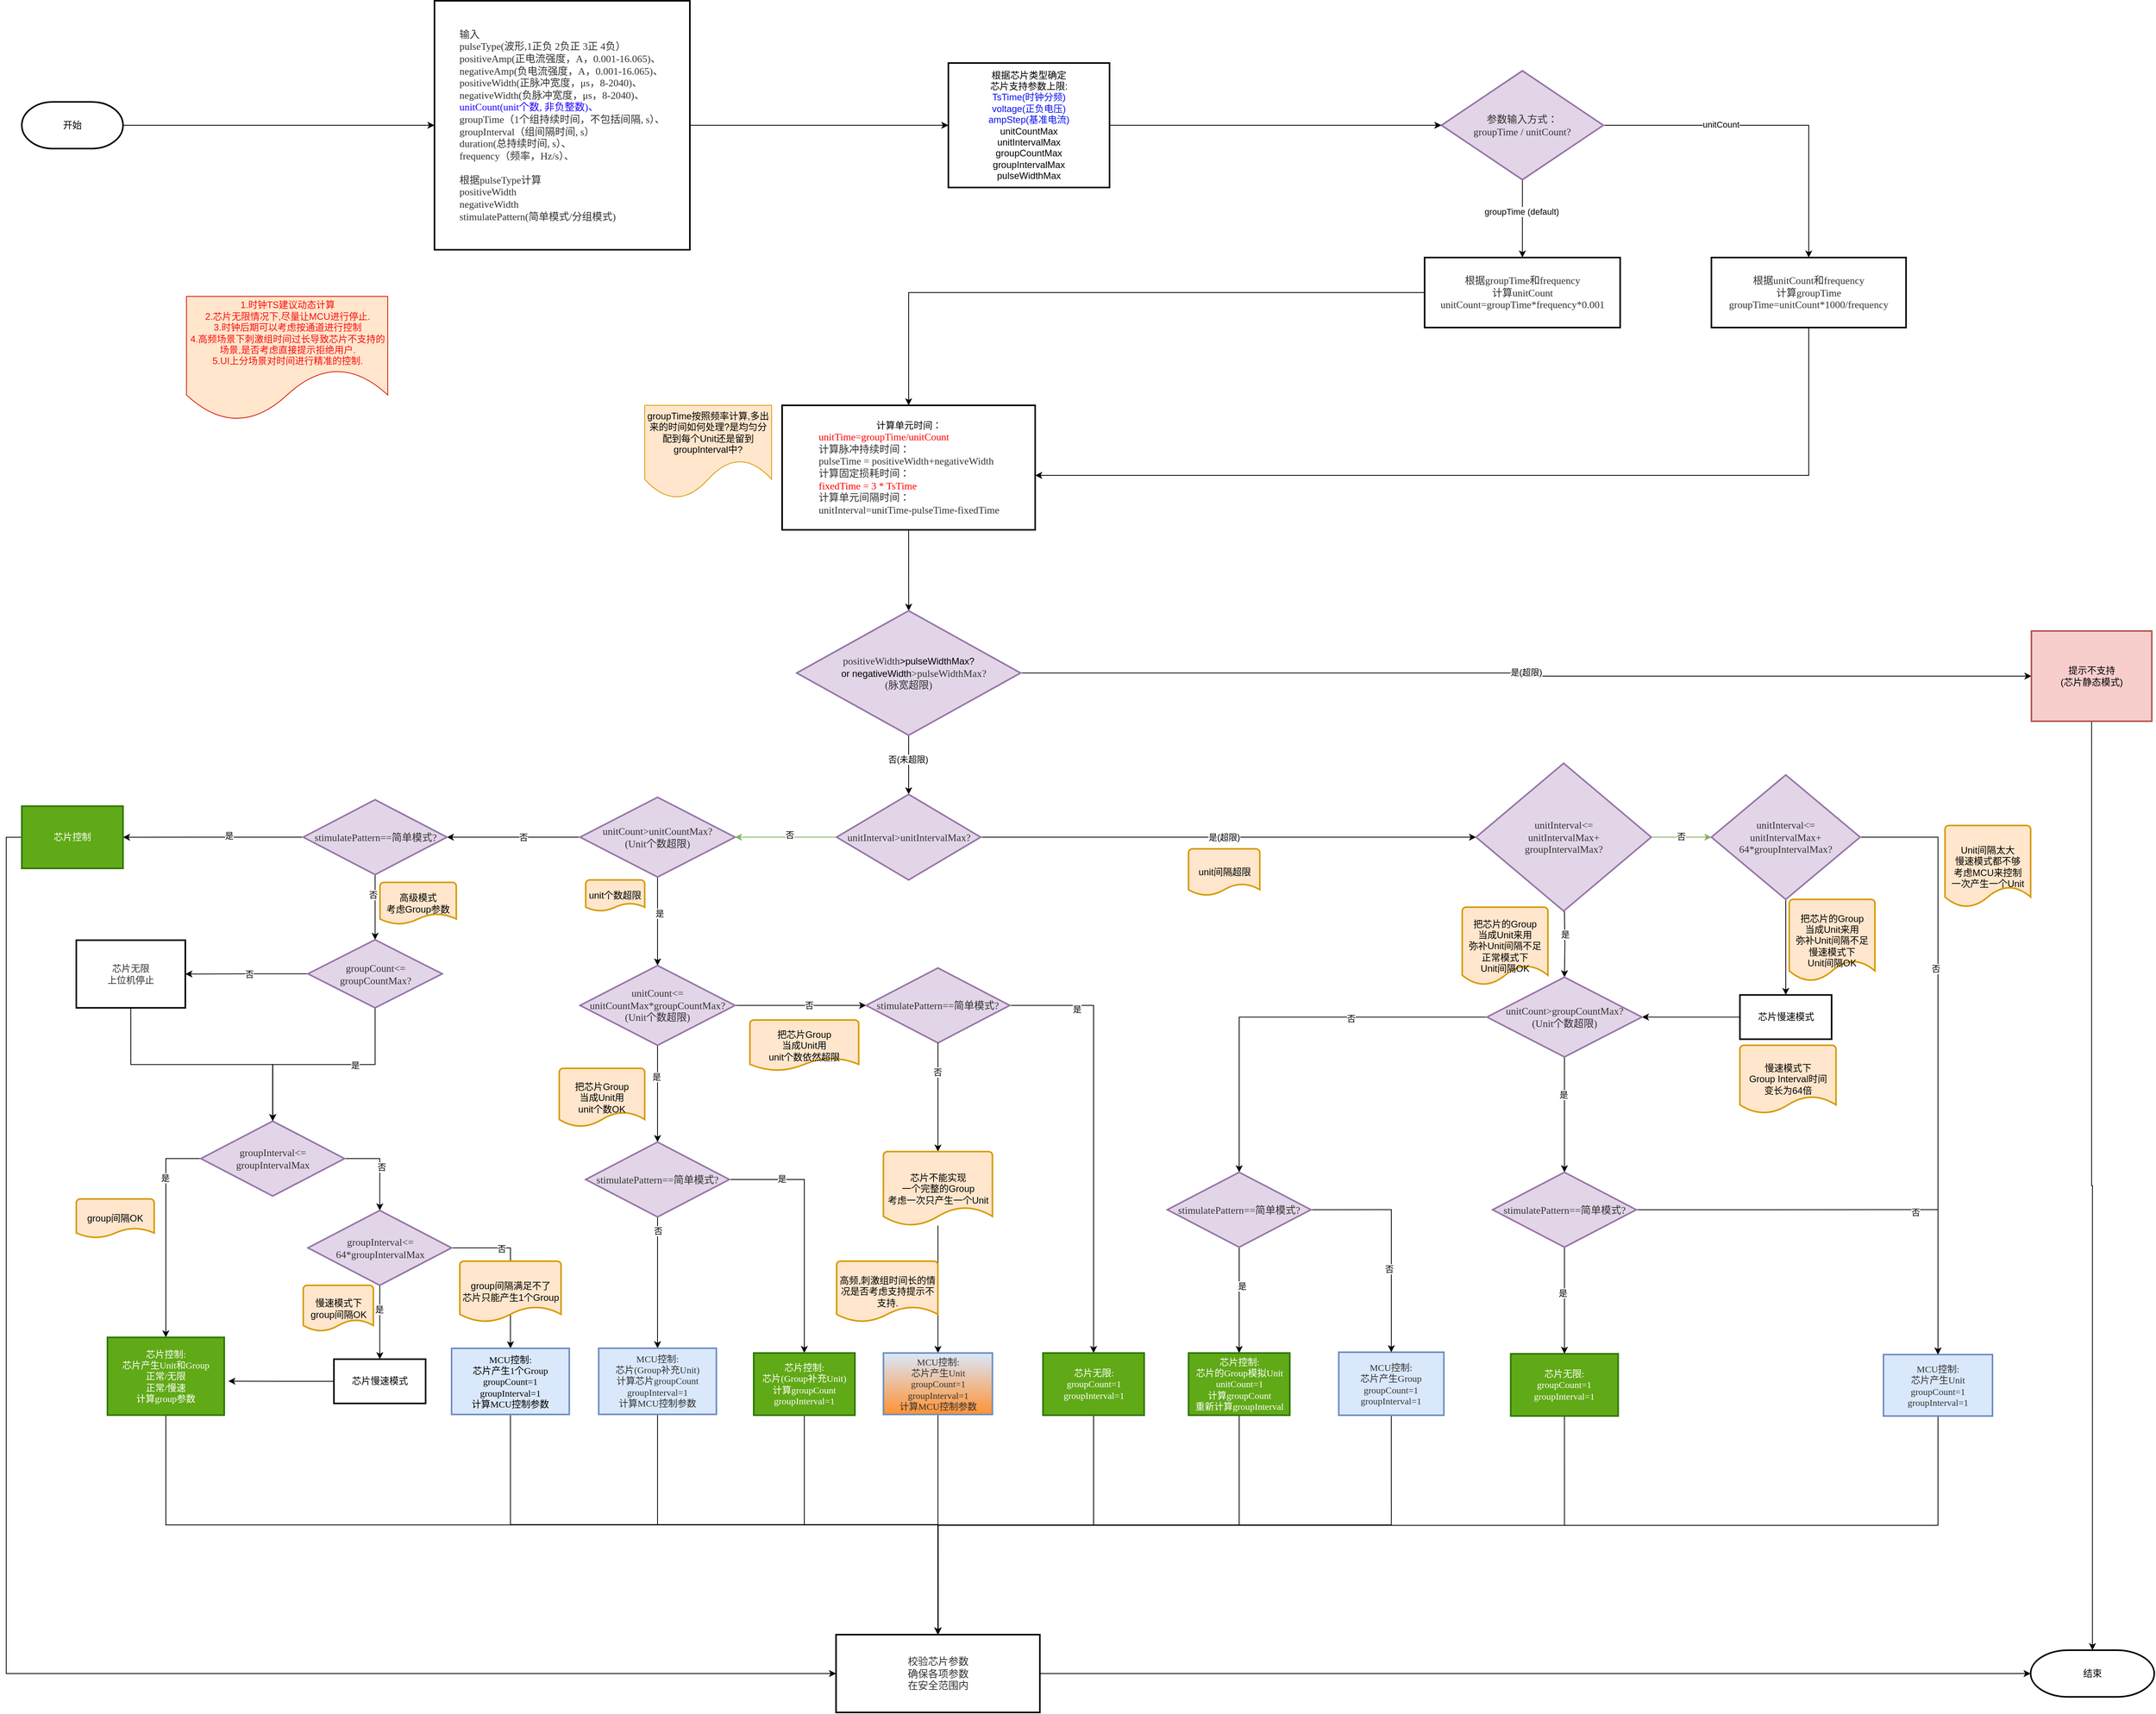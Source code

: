<mxfile version="21.6.6" type="github">
  <diagram id="C5RBs43oDa-KdzZeNtuy" name="Page-1">
    <mxGraphModel dx="3499" dy="589" grid="1" gridSize="10" guides="1" tooltips="1" connect="1" arrows="1" fold="1" page="1" pageScale="1" pageWidth="2339" pageHeight="3300" math="0" shadow="0">
      <root>
        <mxCell id="WIyWlLk6GJQsqaUBKTNV-0" />
        <mxCell id="WIyWlLk6GJQsqaUBKTNV-1" parent="WIyWlLk6GJQsqaUBKTNV-0" />
        <mxCell id="yEvYxHShpCHuWRhARgJl-14" value="" style="edgeStyle=orthogonalEdgeStyle;rounded=0;orthogonalLoop=1;jettySize=auto;html=1;" parent="WIyWlLk6GJQsqaUBKTNV-1" source="yEvYxHShpCHuWRhARgJl-12" target="yEvYxHShpCHuWRhARgJl-13" edge="1">
          <mxGeometry relative="1" as="geometry" />
        </mxCell>
        <mxCell id="yEvYxHShpCHuWRhARgJl-12" value="开始" style="strokeWidth=2;html=1;shape=mxgraph.flowchart.terminator;whiteSpace=wrap;" parent="WIyWlLk6GJQsqaUBKTNV-1" vertex="1">
          <mxGeometry x="-460" y="160" width="130" height="60" as="geometry" />
        </mxCell>
        <mxCell id="LHhLYOMo6sITwB6gVy6j-30" value="" style="edgeStyle=orthogonalEdgeStyle;rounded=0;orthogonalLoop=1;jettySize=auto;html=1;" parent="WIyWlLk6GJQsqaUBKTNV-1" source="yEvYxHShpCHuWRhARgJl-13" target="LHhLYOMo6sITwB6gVy6j-29" edge="1">
          <mxGeometry relative="1" as="geometry" />
        </mxCell>
        <mxCell id="yEvYxHShpCHuWRhARgJl-13" value="&lt;div style=&quot;border-color: var(--border-color); -webkit-font-smoothing: antialiased; resize: none; outline: 0px; font-size: 13px; color: rgb(50, 50, 50); font-family: 微软雅黑; text-align: left;&quot;&gt;输入&lt;/div&gt;&lt;div style=&quot;border-color: var(--border-color); -webkit-font-smoothing: antialiased; resize: none; outline: 0px; font-size: 13px; color: rgb(50, 50, 50); font-family: 微软雅黑; text-align: left;&quot;&gt;pulseType(波形,1正负 2负正 3正 4负）&lt;br style=&quot;border-color: var(--border-color); -webkit-font-smoothing: antialiased;&quot;&gt;&lt;/div&gt;&lt;div style=&quot;border-color: var(--border-color); -webkit-font-smoothing: antialiased; resize: none; outline: 0px; font-size: 13px; color: rgb(50, 50, 50); font-family: 微软雅黑; text-align: left;&quot;&gt;positiveAmp(正电流强度，A，0.001-16.065)、&lt;/div&gt;&lt;div style=&quot;border-color: var(--border-color); -webkit-font-smoothing: antialiased; resize: none; outline: 0px; font-size: 13px; color: rgb(50, 50, 50); font-family: 微软雅黑; text-align: left;&quot;&gt;negativeAmp(负电流强度，A，0.001-16.065)、&lt;/div&gt;&lt;div style=&quot;border-color: var(--border-color); -webkit-font-smoothing: antialiased; resize: none; outline: 0px; font-size: 13px; color: rgb(50, 50, 50); font-family: 微软雅黑; text-align: left;&quot;&gt;positiveWidth(正脉冲宽度，μs，8-2040)、&lt;/div&gt;&lt;div style=&quot;border-color: var(--border-color); -webkit-font-smoothing: antialiased; resize: none; outline: 0px; font-size: 13px; color: rgb(50, 50, 50); font-family: 微软雅黑; text-align: left;&quot;&gt;negativeWidth(负脉冲宽度，μs，8-2040)、&lt;/div&gt;&lt;div style=&quot;border-color: var(--border-color); -webkit-font-smoothing: antialiased; resize: none; outline: 0px; font-size: 13px; font-family: 微软雅黑; text-align: left;&quot;&gt;&lt;span style=&quot;background-color: initial;&quot;&gt;&lt;font color=&quot;#2307ff&quot;&gt;unitCount(unit个数, 非负整数)、&lt;/font&gt;&lt;/span&gt;&lt;br&gt;&lt;/div&gt;&lt;div style=&quot;border-color: var(--border-color); -webkit-font-smoothing: antialiased; resize: none; outline: 0px; font-size: 13px; color: rgb(50, 50, 50); font-family: 微软雅黑; text-align: left;&quot;&gt;groupTime（1个组持续时间，不包括间隔, s）、&lt;/div&gt;&lt;div style=&quot;border-color: var(--border-color); -webkit-font-smoothing: antialiased; resize: none; outline: 0px; font-size: 13px; color: rgb(50, 50, 50); font-family: 微软雅黑; text-align: left;&quot;&gt;groupInterval（组间隔时间, s）&lt;/div&gt;&lt;div style=&quot;border-color: var(--border-color); -webkit-font-smoothing: antialiased; resize: none; outline: 0px; font-size: 13px; color: rgb(50, 50, 50); font-family: 微软雅黑; text-align: left;&quot;&gt;duration(总持续时间, s）、&lt;/div&gt;&lt;div style=&quot;border-color: var(--border-color); -webkit-font-smoothing: antialiased; resize: none; outline: 0px; font-size: 13px; color: rgb(50, 50, 50); font-family: 微软雅黑; text-align: left;&quot;&gt;frequency（频率，Hz/s）、&lt;div style=&quot;border-color: var(--border-color); -webkit-font-smoothing: antialiased; resize: none; outline: 0px; font-size: inherit;&quot;&gt;&lt;br style=&quot;border-color: var(--border-color); -webkit-font-smoothing: antialiased;&quot;&gt;&lt;/div&gt;&lt;div style=&quot;border-color: var(--border-color); -webkit-font-smoothing: antialiased; resize: none; outline: 0px; font-size: inherit;&quot;&gt;根据pulseType计算&lt;/div&gt;&lt;div style=&quot;border-color: var(--border-color); -webkit-font-smoothing: antialiased; resize: none; outline: 0px; font-size: inherit;&quot;&gt;&lt;div style=&quot;border-color: var(--border-color); -webkit-font-smoothing: antialiased; resize: none; outline: 0px; font-size: inherit;&quot;&gt;&lt;/div&gt;positiveWidth&lt;div style=&quot;border-color: var(--border-color); -webkit-font-smoothing: antialiased; resize: none; outline: 0px; font-size: inherit;&quot;&gt;&lt;/div&gt;negativeWidth&lt;/div&gt;&lt;div style=&quot;border-color: var(--border-color); -webkit-font-smoothing: antialiased; resize: none; outline: 0px; font-size: inherit;&quot;&gt;stimulatePattern(简单模式/分组模式)&lt;/div&gt;&lt;/div&gt;" style="whiteSpace=wrap;html=1;strokeWidth=2;" parent="WIyWlLk6GJQsqaUBKTNV-1" vertex="1">
          <mxGeometry x="70" y="30" width="328" height="320" as="geometry" />
        </mxCell>
        <mxCell id="yEvYxHShpCHuWRhARgJl-21" value="" style="edgeStyle=orthogonalEdgeStyle;rounded=0;orthogonalLoop=1;jettySize=auto;html=1;" parent="WIyWlLk6GJQsqaUBKTNV-1" source="yEvYxHShpCHuWRhARgJl-15" target="yEvYxHShpCHuWRhARgJl-20" edge="1">
          <mxGeometry relative="1" as="geometry" />
        </mxCell>
        <mxCell id="LHhLYOMo6sITwB6gVy6j-15" value="groupTime (default)" style="edgeLabel;html=1;align=center;verticalAlign=middle;resizable=0;points=[];" parent="yEvYxHShpCHuWRhARgJl-21" vertex="1" connectable="0">
          <mxGeometry x="-0.18" y="-2" relative="1" as="geometry">
            <mxPoint as="offset" />
          </mxGeometry>
        </mxCell>
        <mxCell id="yEvYxHShpCHuWRhARgJl-23" value="" style="edgeStyle=orthogonalEdgeStyle;rounded=0;orthogonalLoop=1;jettySize=auto;html=1;" parent="WIyWlLk6GJQsqaUBKTNV-1" source="yEvYxHShpCHuWRhARgJl-15" target="yEvYxHShpCHuWRhARgJl-22" edge="1">
          <mxGeometry relative="1" as="geometry" />
        </mxCell>
        <mxCell id="LHhLYOMo6sITwB6gVy6j-16" value="unitCount" style="edgeLabel;html=1;align=center;verticalAlign=middle;resizable=0;points=[];" parent="yEvYxHShpCHuWRhARgJl-23" vertex="1" connectable="0">
          <mxGeometry x="-0.309" y="1" relative="1" as="geometry">
            <mxPoint as="offset" />
          </mxGeometry>
        </mxCell>
        <mxCell id="yEvYxHShpCHuWRhARgJl-15" value="&lt;div style=&quot;border-color: var(--border-color); -webkit-font-smoothing: antialiased; resize: none; outline: 0px; font-size: 13px; color: rgb(50, 50, 50); font-family: 微软雅黑;&quot;&gt;参数输入方式：&lt;/div&gt;&lt;div style=&quot;border-color: var(--border-color); -webkit-font-smoothing: antialiased; resize: none; outline: 0px; font-size: 13px; color: rgb(50, 50, 50); font-family: 微软雅黑;&quot;&gt;groupTime / unitCount?&lt;/div&gt;" style="rhombus;whiteSpace=wrap;html=1;strokeWidth=2;fillColor=#e1d5e7;strokeColor=#9673a6;" parent="WIyWlLk6GJQsqaUBKTNV-1" vertex="1">
          <mxGeometry x="1363.25" y="120" width="208" height="140" as="geometry" />
        </mxCell>
        <mxCell id="yEvYxHShpCHuWRhARgJl-27" value="" style="edgeStyle=orthogonalEdgeStyle;rounded=0;orthogonalLoop=1;jettySize=auto;html=1;" parent="WIyWlLk6GJQsqaUBKTNV-1" source="yEvYxHShpCHuWRhARgJl-20" target="yEvYxHShpCHuWRhARgJl-26" edge="1">
          <mxGeometry relative="1" as="geometry" />
        </mxCell>
        <mxCell id="yEvYxHShpCHuWRhARgJl-20" value="&lt;div style=&quot;border-color: var(--border-color); -webkit-font-smoothing: antialiased; resize: none; outline: 0px; font-size: 13px; color: rgb(50, 50, 50); font-family: 微软雅黑;&quot;&gt;根据groupTime和frequency&lt;/div&gt;&lt;div style=&quot;border-color: var(--border-color); -webkit-font-smoothing: antialiased; resize: none; outline: 0px; font-size: 13px; color: rgb(50, 50, 50); font-family: 微软雅黑;&quot;&gt;计算unitCount&lt;/div&gt;&lt;div style=&quot;border-color: var(--border-color); -webkit-font-smoothing: antialiased; resize: none; outline: 0px; font-size: 13px; color: rgb(50, 50, 50); font-family: 微软雅黑;&quot;&gt;unitCount=groupTime*frequency*0.001&lt;/div&gt;" style="whiteSpace=wrap;html=1;strokeWidth=2;" parent="WIyWlLk6GJQsqaUBKTNV-1" vertex="1">
          <mxGeometry x="1341.69" y="360" width="251.12" height="90" as="geometry" />
        </mxCell>
        <mxCell id="LHhLYOMo6sITwB6gVy6j-5" style="edgeStyle=orthogonalEdgeStyle;rounded=0;orthogonalLoop=1;jettySize=auto;html=1;exitX=0.5;exitY=1;exitDx=0;exitDy=0;" parent="WIyWlLk6GJQsqaUBKTNV-1" source="yEvYxHShpCHuWRhARgJl-22" target="yEvYxHShpCHuWRhARgJl-26" edge="1">
          <mxGeometry relative="1" as="geometry">
            <Array as="points">
              <mxPoint x="1835" y="640" />
            </Array>
          </mxGeometry>
        </mxCell>
        <mxCell id="yEvYxHShpCHuWRhARgJl-22" value="&lt;div style=&quot;-webkit-font-smoothing: antialiased; resize: none; outline: 0px; font-size: 13px; color: rgb(50, 50, 50); font-family: 微软雅黑;&quot;&gt;根据unitCount和frequency&lt;/div&gt;&lt;div style=&quot;-webkit-font-smoothing: antialiased; resize: none; outline: 0px; font-size: 13px; color: rgb(50, 50, 50); font-family: 微软雅黑;&quot;&gt;计算groupTime&lt;/div&gt;&lt;div style=&quot;-webkit-font-smoothing: antialiased; resize: none; outline: 0px; font-size: 13px; color: rgb(50, 50, 50); font-family: 微软雅黑;&quot;&gt;groupTime=unitCount*1000/frequency&lt;/div&gt;" style="whiteSpace=wrap;html=1;strokeWidth=2;" parent="WIyWlLk6GJQsqaUBKTNV-1" vertex="1">
          <mxGeometry x="1710" y="360" width="250" height="90" as="geometry" />
        </mxCell>
        <mxCell id="yEvYxHShpCHuWRhARgJl-32" value="" style="edgeStyle=orthogonalEdgeStyle;rounded=0;orthogonalLoop=1;jettySize=auto;html=1;" parent="WIyWlLk6GJQsqaUBKTNV-1" source="yEvYxHShpCHuWRhARgJl-26" target="yEvYxHShpCHuWRhARgJl-31" edge="1">
          <mxGeometry relative="1" as="geometry" />
        </mxCell>
        <mxCell id="yEvYxHShpCHuWRhARgJl-26" value="计算单元时间：&lt;br style=&quot;-webkit-font-smoothing: antialiased; color: rgb(50, 50, 50); font-family: 微软雅黑; font-size: 13px; text-align: left;&quot;&gt;&lt;div style=&quot;-webkit-font-smoothing: antialiased; resize: none; outline: 0px; font-size: 13px; font-family: 微软雅黑; text-align: left;&quot;&gt;&lt;font color=&quot;#ff0000&quot;&gt;unitTime=groupTime/unitCount&lt;/font&gt;&lt;/div&gt;&lt;div style=&quot;-webkit-font-smoothing: antialiased; resize: none; outline: 0px; font-size: 13px; color: rgb(50, 50, 50); font-family: 微软雅黑; text-align: left;&quot;&gt;计算脉冲持续时间：&lt;br style=&quot;-webkit-font-smoothing: antialiased;&quot;&gt;&lt;/div&gt;&lt;div style=&quot;-webkit-font-smoothing: antialiased; resize: none; outline: 0px; font-size: 13px; color: rgb(50, 50, 50); font-family: 微软雅黑; text-align: left;&quot;&gt;pulseTime = positiveWidth+negativeWidth&lt;/div&gt;&lt;div style=&quot;-webkit-font-smoothing: antialiased; resize: none; outline: 0px; font-size: 13px; color: rgb(50, 50, 50); font-family: 微软雅黑; text-align: left;&quot;&gt;计算固定损耗时间：&lt;/div&gt;&lt;div style=&quot;-webkit-font-smoothing: antialiased; resize: none; outline: 0px; font-size: 13px; font-family: 微软雅黑; text-align: left;&quot;&gt;&lt;font color=&quot;#ff0000&quot;&gt;fixedTime = 3 * TsTime&lt;/font&gt;&lt;/div&gt;&lt;div style=&quot;-webkit-font-smoothing: antialiased; resize: none; outline: 0px; font-size: 13px; color: rgb(50, 50, 50); font-family: 微软雅黑; text-align: left;&quot;&gt;计算单元间隔时间：&lt;br style=&quot;-webkit-font-smoothing: antialiased;&quot;&gt;&lt;/div&gt;&lt;div style=&quot;-webkit-font-smoothing: antialiased; resize: none; outline: 0px; font-size: 13px; color: rgb(50, 50, 50); font-family: 微软雅黑; text-align: left;&quot;&gt;unitInterval=unitTime-pulseTime-fixedTime&lt;/div&gt;" style="whiteSpace=wrap;html=1;strokeWidth=2;" parent="WIyWlLk6GJQsqaUBKTNV-1" vertex="1">
          <mxGeometry x="516.5" y="550" width="325" height="160" as="geometry" />
        </mxCell>
        <mxCell id="M3A8z6nzuGZ6rhvrDygx-37" style="edgeStyle=orthogonalEdgeStyle;rounded=0;orthogonalLoop=1;jettySize=auto;html=1;exitX=0.5;exitY=1;exitDx=0;exitDy=0;entryX=0.5;entryY=0;entryDx=0;entryDy=0;" parent="WIyWlLk6GJQsqaUBKTNV-1" source="yEvYxHShpCHuWRhARgJl-31" target="yEvYxHShpCHuWRhARgJl-33" edge="1">
          <mxGeometry relative="1" as="geometry" />
        </mxCell>
        <mxCell id="M3A8z6nzuGZ6rhvrDygx-38" value="否(未超限)" style="edgeLabel;html=1;align=center;verticalAlign=middle;resizable=0;points=[];" parent="M3A8z6nzuGZ6rhvrDygx-37" vertex="1" connectable="0">
          <mxGeometry x="-0.2" y="-1" relative="1" as="geometry">
            <mxPoint as="offset" />
          </mxGeometry>
        </mxCell>
        <mxCell id="M3A8z6nzuGZ6rhvrDygx-40" style="edgeStyle=orthogonalEdgeStyle;rounded=0;orthogonalLoop=1;jettySize=auto;html=1;exitX=1;exitY=0.5;exitDx=0;exitDy=0;entryX=0;entryY=0.5;entryDx=0;entryDy=0;" parent="WIyWlLk6GJQsqaUBKTNV-1" source="yEvYxHShpCHuWRhARgJl-31" target="yEvYxHShpCHuWRhARgJl-35" edge="1">
          <mxGeometry relative="1" as="geometry" />
        </mxCell>
        <mxCell id="M3A8z6nzuGZ6rhvrDygx-41" value="是(超限)" style="edgeLabel;html=1;align=center;verticalAlign=middle;resizable=0;points=[];" parent="M3A8z6nzuGZ6rhvrDygx-40" vertex="1" connectable="0">
          <mxGeometry x="-0.004" y="1" relative="1" as="geometry">
            <mxPoint as="offset" />
          </mxGeometry>
        </mxCell>
        <mxCell id="yEvYxHShpCHuWRhARgJl-31" value="&lt;div style=&quot;-webkit-font-smoothing: antialiased; resize: none; outline: 0px; font-size: 13px; color: rgb(50, 50, 50); font-family: 微软雅黑;&quot;&gt;&lt;/div&gt;&lt;span style=&quot;color: rgb(50, 50, 50); font-family: 微软雅黑; font-size: 13px;&quot;&gt;positiveWidth&lt;/span&gt;&amp;gt;pulseWidthMax?&lt;br&gt;&amp;nbsp; &amp;nbsp; or negativeWidth&lt;span style=&quot;background-color: initial; color: rgb(50, 50, 50); font-family: 微软雅黑; font-size: 13px;&quot;&gt;&amp;gt;pulseWidthMax?&lt;/span&gt;&lt;br&gt;&lt;div style=&quot;-webkit-font-smoothing: antialiased; resize: none; outline: 0px; font-size: 13px; color: rgb(50, 50, 50); font-family: 微软雅黑;&quot;&gt;(脉宽超限)&lt;/div&gt;" style="rhombus;whiteSpace=wrap;html=1;strokeWidth=2;fillColor=#e1d5e7;strokeColor=#9673a6;" parent="WIyWlLk6GJQsqaUBKTNV-1" vertex="1">
          <mxGeometry x="535.25" y="814" width="287.5" height="160" as="geometry" />
        </mxCell>
        <mxCell id="yEvYxHShpCHuWRhARgJl-42" value="" style="edgeStyle=orthogonalEdgeStyle;rounded=0;orthogonalLoop=1;jettySize=auto;html=1;fillColor=#d5e8d4;strokeColor=#82b366;" parent="WIyWlLk6GJQsqaUBKTNV-1" source="yEvYxHShpCHuWRhARgJl-33" target="yEvYxHShpCHuWRhARgJl-41" edge="1">
          <mxGeometry relative="1" as="geometry" />
        </mxCell>
        <mxCell id="LHhLYOMo6sITwB6gVy6j-23" value="否" style="edgeLabel;html=1;align=center;verticalAlign=middle;resizable=0;points=[];" parent="yEvYxHShpCHuWRhARgJl-42" vertex="1" connectable="0">
          <mxGeometry x="-0.071" y="-3" relative="1" as="geometry">
            <mxPoint as="offset" />
          </mxGeometry>
        </mxCell>
        <mxCell id="_nAoevxDpID-ewK5zdQM-1" style="edgeStyle=orthogonalEdgeStyle;rounded=0;orthogonalLoop=1;jettySize=auto;html=1;exitX=1;exitY=0.5;exitDx=0;exitDy=0;entryX=0;entryY=0.5;entryDx=0;entryDy=0;" parent="WIyWlLk6GJQsqaUBKTNV-1" source="yEvYxHShpCHuWRhARgJl-33" target="yEvYxHShpCHuWRhARgJl-37" edge="1">
          <mxGeometry relative="1" as="geometry" />
        </mxCell>
        <mxCell id="_nAoevxDpID-ewK5zdQM-2" value="是(超限)" style="edgeLabel;html=1;align=center;verticalAlign=middle;resizable=0;points=[];" parent="_nAoevxDpID-ewK5zdQM-1" vertex="1" connectable="0">
          <mxGeometry x="-0.02" relative="1" as="geometry">
            <mxPoint as="offset" />
          </mxGeometry>
        </mxCell>
        <mxCell id="yEvYxHShpCHuWRhARgJl-33" value="&lt;div style=&quot;-webkit-font-smoothing: antialiased; resize: none; outline: 0px; font-size: 13px; color: rgb(50, 50, 50); font-family: 微软雅黑;&quot;&gt;&lt;div style=&quot;-webkit-font-smoothing: antialiased; resize: none; outline: 0px;&quot;&gt;&lt;span style=&quot;background-color: initial;&quot;&gt;unitInterval&amp;gt;unitIntervalMax?&lt;/span&gt;&lt;br&gt;&lt;/div&gt;&lt;/div&gt;" style="rhombus;whiteSpace=wrap;html=1;strokeWidth=2;fillColor=#e1d5e7;strokeColor=#9673a6;" parent="WIyWlLk6GJQsqaUBKTNV-1" vertex="1">
          <mxGeometry x="586.5" y="1050" width="185" height="110" as="geometry" />
        </mxCell>
        <mxCell id="_nAoevxDpID-ewK5zdQM-97" style="edgeStyle=orthogonalEdgeStyle;rounded=0;orthogonalLoop=1;jettySize=auto;html=1;exitX=0.5;exitY=1;exitDx=0;exitDy=0;entryX=0.5;entryY=0;entryDx=0;entryDy=0;entryPerimeter=0;" parent="WIyWlLk6GJQsqaUBKTNV-1" source="yEvYxHShpCHuWRhARgJl-35" target="LHhLYOMo6sITwB6gVy6j-3" edge="1">
          <mxGeometry relative="1" as="geometry" />
        </mxCell>
        <mxCell id="yEvYxHShpCHuWRhARgJl-35" value="提示不支持&lt;br&gt;(芯片静态模式)" style="whiteSpace=wrap;html=1;strokeWidth=2;fillColor=#f8cecc;strokeColor=#b85450;" parent="WIyWlLk6GJQsqaUBKTNV-1" vertex="1">
          <mxGeometry x="2121" y="840" width="154.63" height="116" as="geometry" />
        </mxCell>
        <mxCell id="M3A8z6nzuGZ6rhvrDygx-14" style="edgeStyle=orthogonalEdgeStyle;rounded=0;orthogonalLoop=1;jettySize=auto;html=1;exitX=1;exitY=0.5;exitDx=0;exitDy=0;entryX=0;entryY=0.5;entryDx=0;entryDy=0;fillColor=#d5e8d4;strokeColor=#82b366;" parent="WIyWlLk6GJQsqaUBKTNV-1" source="yEvYxHShpCHuWRhARgJl-37" target="yEvYxHShpCHuWRhARgJl-39" edge="1">
          <mxGeometry relative="1" as="geometry" />
        </mxCell>
        <mxCell id="M3A8z6nzuGZ6rhvrDygx-15" value="否" style="edgeLabel;html=1;align=center;verticalAlign=middle;resizable=0;points=[];" parent="M3A8z6nzuGZ6rhvrDygx-14" vertex="1" connectable="0">
          <mxGeometry x="-0.023" y="1" relative="1" as="geometry">
            <mxPoint as="offset" />
          </mxGeometry>
        </mxCell>
        <mxCell id="_nAoevxDpID-ewK5zdQM-65" style="edgeStyle=orthogonalEdgeStyle;rounded=0;orthogonalLoop=1;jettySize=auto;html=1;exitX=0.5;exitY=1;exitDx=0;exitDy=0;entryX=0.5;entryY=0;entryDx=0;entryDy=0;" parent="WIyWlLk6GJQsqaUBKTNV-1" target="_nAoevxDpID-ewK5zdQM-64" edge="1">
          <mxGeometry relative="1" as="geometry">
            <mxPoint x="1521.25" y="1200" as="sourcePoint" />
          </mxGeometry>
        </mxCell>
        <mxCell id="_nAoevxDpID-ewK5zdQM-103" value="是" style="edgeLabel;html=1;align=center;verticalAlign=middle;resizable=0;points=[];" parent="_nAoevxDpID-ewK5zdQM-65" vertex="1" connectable="0">
          <mxGeometry x="-0.307" relative="1" as="geometry">
            <mxPoint as="offset" />
          </mxGeometry>
        </mxCell>
        <mxCell id="yEvYxHShpCHuWRhARgJl-37" value="&lt;div style=&quot;-webkit-font-smoothing: antialiased; resize: none; outline: 0px; font-size: 13px; color: rgb(50, 50, 50); font-family: 微软雅黑;&quot;&gt;&lt;div style=&quot;-webkit-font-smoothing: antialiased; resize: none; outline: 0px;&quot;&gt;&lt;div style=&quot;-webkit-font-smoothing: antialiased; resize: none; outline: 0px;&quot;&gt;unitInterval&amp;lt;=&lt;/div&gt;&lt;div style=&quot;-webkit-font-smoothing: antialiased; resize: none; outline: 0px;&quot;&gt;unitIntervalMax&lt;span style=&quot;background-color: initial;&quot;&gt;+&lt;/span&gt;&lt;/div&gt;&lt;div style=&quot;-webkit-font-smoothing: antialiased; resize: none; outline: 0px;&quot;&gt;&lt;span style=&quot;background-color: initial;&quot;&gt;groupIntervalMax?&lt;/span&gt;&lt;/div&gt;&lt;/div&gt;&lt;/div&gt;" style="rhombus;whiteSpace=wrap;html=1;strokeWidth=2;fillColor=#e1d5e7;strokeColor=#9673a6;" parent="WIyWlLk6GJQsqaUBKTNV-1" vertex="1">
          <mxGeometry x="1407.75" y="1010" width="225" height="190" as="geometry" />
        </mxCell>
        <mxCell id="_nAoevxDpID-ewK5zdQM-87" style="edgeStyle=orthogonalEdgeStyle;rounded=0;orthogonalLoop=1;jettySize=auto;html=1;exitX=1;exitY=0.5;exitDx=0;exitDy=0;entryX=0.5;entryY=0;entryDx=0;entryDy=0;" parent="WIyWlLk6GJQsqaUBKTNV-1" source="yEvYxHShpCHuWRhARgJl-39" target="_nAoevxDpID-ewK5zdQM-79" edge="1">
          <mxGeometry relative="1" as="geometry" />
        </mxCell>
        <mxCell id="_nAoevxDpID-ewK5zdQM-88" value="否" style="edgeLabel;html=1;align=center;verticalAlign=middle;resizable=0;points=[];" parent="_nAoevxDpID-ewK5zdQM-87" vertex="1" connectable="0">
          <mxGeometry x="-0.298" y="-3" relative="1" as="geometry">
            <mxPoint as="offset" />
          </mxGeometry>
        </mxCell>
        <mxCell id="_nAoevxDpID-ewK5zdQM-136" style="edgeStyle=orthogonalEdgeStyle;rounded=0;orthogonalLoop=1;jettySize=auto;html=1;exitX=0.5;exitY=1;exitDx=0;exitDy=0;entryX=0.5;entryY=0;entryDx=0;entryDy=0;" parent="WIyWlLk6GJQsqaUBKTNV-1" source="yEvYxHShpCHuWRhARgJl-39" target="_nAoevxDpID-ewK5zdQM-62" edge="1">
          <mxGeometry relative="1" as="geometry" />
        </mxCell>
        <mxCell id="yEvYxHShpCHuWRhARgJl-39" value="&lt;div style=&quot;-webkit-font-smoothing: antialiased; resize: none; outline: 0px; font-size: 13px; color: rgb(50, 50, 50); font-family: 微软雅黑;&quot;&gt;&lt;div style=&quot;-webkit-font-smoothing: antialiased; resize: none; outline: 0px;&quot;&gt;&lt;div style=&quot;-webkit-font-smoothing: antialiased; resize: none; outline: 0px;&quot;&gt;&lt;div style=&quot;-webkit-font-smoothing: antialiased; resize: none; outline: 0px;&quot;&gt;&lt;div style=&quot;border-color: var(--border-color); -webkit-font-smoothing: antialiased; resize: none; outline: 0px;&quot;&gt;unitInterval&amp;lt;=&lt;/div&gt;&lt;div style=&quot;border-color: var(--border-color); -webkit-font-smoothing: antialiased; resize: none; outline: 0px;&quot;&gt;unitIntervalMax+&lt;/div&gt;&lt;div style=&quot;border-color: var(--border-color); -webkit-font-smoothing: antialiased; resize: none; outline: 0px;&quot;&gt;64*groupIntervalMax?&lt;/div&gt;&lt;/div&gt;&lt;/div&gt;&lt;/div&gt;&lt;/div&gt;" style="rhombus;whiteSpace=wrap;html=1;strokeWidth=2;fillColor=#e1d5e7;strokeColor=#9673a6;" parent="WIyWlLk6GJQsqaUBKTNV-1" vertex="1">
          <mxGeometry x="1710" y="1025" width="191" height="160" as="geometry" />
        </mxCell>
        <mxCell id="_nAoevxDpID-ewK5zdQM-6" value="" style="edgeStyle=orthogonalEdgeStyle;rounded=0;orthogonalLoop=1;jettySize=auto;html=1;" parent="WIyWlLk6GJQsqaUBKTNV-1" source="yEvYxHShpCHuWRhARgJl-41" target="_nAoevxDpID-ewK5zdQM-5" edge="1">
          <mxGeometry relative="1" as="geometry" />
        </mxCell>
        <mxCell id="_nAoevxDpID-ewK5zdQM-22" value="否" style="edgeLabel;html=1;align=center;verticalAlign=middle;resizable=0;points=[];" parent="_nAoevxDpID-ewK5zdQM-6" vertex="1" connectable="0">
          <mxGeometry x="-0.139" relative="1" as="geometry">
            <mxPoint as="offset" />
          </mxGeometry>
        </mxCell>
        <mxCell id="_nAoevxDpID-ewK5zdQM-105" style="edgeStyle=orthogonalEdgeStyle;rounded=0;orthogonalLoop=1;jettySize=auto;html=1;exitX=0.5;exitY=1;exitDx=0;exitDy=0;entryX=0.5;entryY=0;entryDx=0;entryDy=0;" parent="WIyWlLk6GJQsqaUBKTNV-1" source="yEvYxHShpCHuWRhARgJl-41" target="_nAoevxDpID-ewK5zdQM-104" edge="1">
          <mxGeometry relative="1" as="geometry" />
        </mxCell>
        <mxCell id="_nAoevxDpID-ewK5zdQM-106" value="是" style="edgeLabel;html=1;align=center;verticalAlign=middle;resizable=0;points=[];" parent="_nAoevxDpID-ewK5zdQM-105" vertex="1" connectable="0">
          <mxGeometry x="-0.18" y="2" relative="1" as="geometry">
            <mxPoint as="offset" />
          </mxGeometry>
        </mxCell>
        <mxCell id="yEvYxHShpCHuWRhARgJl-41" value="&lt;div style=&quot;-webkit-font-smoothing: antialiased; resize: none; outline: 0px; font-size: 13px; color: rgb(50, 50, 50); font-family: 微软雅黑;&quot;&gt;&lt;div style=&quot;-webkit-font-smoothing: antialiased; resize: none; outline: 0px;&quot;&gt;unitCount&amp;gt;unitCountMax?&lt;/div&gt;&lt;div style=&quot;-webkit-font-smoothing: antialiased; resize: none; outline: 0px;&quot;&gt;(Unit个数超限)&lt;br&gt;&lt;/div&gt;&lt;/div&gt;" style="rhombus;whiteSpace=wrap;html=1;strokeWidth=2;fillColor=#e1d5e7;strokeColor=#9673a6;" parent="WIyWlLk6GJQsqaUBKTNV-1" vertex="1">
          <mxGeometry x="257" y="1053.75" width="199" height="102.5" as="geometry" />
        </mxCell>
        <mxCell id="LHhLYOMo6sITwB6gVy6j-4" style="edgeStyle=orthogonalEdgeStyle;rounded=0;orthogonalLoop=1;jettySize=auto;html=1;exitX=1;exitY=0.5;exitDx=0;exitDy=0;entryX=0;entryY=0.5;entryDx=0;entryDy=0;entryPerimeter=0;" parent="WIyWlLk6GJQsqaUBKTNV-1" source="LHhLYOMo6sITwB6gVy6j-6" target="LHhLYOMo6sITwB6gVy6j-3" edge="1">
          <mxGeometry relative="1" as="geometry">
            <mxPoint x="824.125" y="2330" as="sourcePoint" />
          </mxGeometry>
        </mxCell>
        <mxCell id="LHhLYOMo6sITwB6gVy6j-3" value="结束" style="strokeWidth=2;html=1;shape=mxgraph.flowchart.terminator;whiteSpace=wrap;" parent="WIyWlLk6GJQsqaUBKTNV-1" vertex="1">
          <mxGeometry x="2120" y="2150" width="158.75" height="60" as="geometry" />
        </mxCell>
        <mxCell id="LHhLYOMo6sITwB6gVy6j-6" value="&lt;div style=&quot;-webkit-font-smoothing: antialiased; resize: none; outline: 0px; font-size: 13px; color: rgb(50, 50, 50); font-family: 微软雅黑;&quot;&gt;&lt;div style=&quot;-webkit-font-smoothing: antialiased; resize: none; outline: 0px;&quot;&gt;校验芯片参数&lt;/div&gt;&lt;div style=&quot;-webkit-font-smoothing: antialiased; resize: none; outline: 0px;&quot;&gt;确保各项参数&lt;/div&gt;&lt;div style=&quot;-webkit-font-smoothing: antialiased; resize: none; outline: 0px;&quot;&gt;在安全范围内&lt;/div&gt;&lt;/div&gt;" style="whiteSpace=wrap;html=1;strokeWidth=2;" parent="WIyWlLk6GJQsqaUBKTNV-1" vertex="1">
          <mxGeometry x="585.75" y="2130" width="261.75" height="100" as="geometry" />
        </mxCell>
        <mxCell id="LHhLYOMo6sITwB6gVy6j-31" style="edgeStyle=orthogonalEdgeStyle;rounded=0;orthogonalLoop=1;jettySize=auto;html=1;exitX=1;exitY=0.5;exitDx=0;exitDy=0;entryX=0;entryY=0.5;entryDx=0;entryDy=0;" parent="WIyWlLk6GJQsqaUBKTNV-1" source="LHhLYOMo6sITwB6gVy6j-29" target="yEvYxHShpCHuWRhARgJl-15" edge="1">
          <mxGeometry relative="1" as="geometry" />
        </mxCell>
        <mxCell id="LHhLYOMo6sITwB6gVy6j-29" value="根据芯片类型确定&lt;br&gt;芯片支持参数上限:&lt;br&gt;&lt;font color=&quot;#0910ec&quot;&gt;TsTime(时钟分频)&lt;br&gt;voltage(正负电压)&lt;br&gt;ampStep(基准电流)&lt;/font&gt;&lt;br&gt;unitCountMax&lt;br&gt;unitIntervalMax&lt;br&gt;groupCountMax&lt;br&gt;groupIntervalMax&lt;br&gt;pulseWidthMax" style="whiteSpace=wrap;html=1;strokeWidth=2;" parent="WIyWlLk6GJQsqaUBKTNV-1" vertex="1">
          <mxGeometry x="730" y="110" width="207" height="160" as="geometry" />
        </mxCell>
        <mxCell id="TtG5hxv3loV458u-RKqG-2" value="groupTime按照频率计算,多出来的时间如何处理?是均匀分配到每个Unit还是留到groupInterval中?" style="shape=document;whiteSpace=wrap;html=1;boundedLbl=1;size=0.417;fillColor=#ffe6cc;strokeColor=#d79b00;" parent="WIyWlLk6GJQsqaUBKTNV-1" vertex="1">
          <mxGeometry x="340" y="550" width="163" height="120" as="geometry" />
        </mxCell>
        <mxCell id="TtG5hxv3loV458u-RKqG-3" value="慢速模式下&lt;br&gt;Group Interval时间&lt;br&gt;变长为64倍" style="strokeWidth=2;html=1;shape=mxgraph.flowchart.document2;whiteSpace=wrap;size=0.25;fillColor=#ffe6cc;strokeColor=#d79b00;" parent="WIyWlLk6GJQsqaUBKTNV-1" vertex="1">
          <mxGeometry x="1746.63" y="1372.5" width="123.37" height="87.5" as="geometry" />
        </mxCell>
        <mxCell id="_nAoevxDpID-ewK5zdQM-24" value="" style="edgeStyle=orthogonalEdgeStyle;rounded=0;orthogonalLoop=1;jettySize=auto;html=1;" parent="WIyWlLk6GJQsqaUBKTNV-1" source="_nAoevxDpID-ewK5zdQM-5" target="_nAoevxDpID-ewK5zdQM-23" edge="1">
          <mxGeometry relative="1" as="geometry" />
        </mxCell>
        <mxCell id="_nAoevxDpID-ewK5zdQM-98" value="否" style="edgeLabel;html=1;align=center;verticalAlign=middle;resizable=0;points=[];" parent="_nAoevxDpID-ewK5zdQM-24" vertex="1" connectable="0">
          <mxGeometry x="-0.381" y="-3" relative="1" as="geometry">
            <mxPoint as="offset" />
          </mxGeometry>
        </mxCell>
        <mxCell id="_nAoevxDpID-ewK5zdQM-30" style="edgeStyle=orthogonalEdgeStyle;rounded=0;orthogonalLoop=1;jettySize=auto;html=1;exitX=0;exitY=0.5;exitDx=0;exitDy=0;entryX=1;entryY=0.5;entryDx=0;entryDy=0;" parent="WIyWlLk6GJQsqaUBKTNV-1" source="_nAoevxDpID-ewK5zdQM-5" target="_nAoevxDpID-ewK5zdQM-29" edge="1">
          <mxGeometry relative="1" as="geometry" />
        </mxCell>
        <mxCell id="_nAoevxDpID-ewK5zdQM-32" value="是" style="edgeLabel;html=1;align=center;verticalAlign=middle;resizable=0;points=[];" parent="_nAoevxDpID-ewK5zdQM-30" vertex="1" connectable="0">
          <mxGeometry x="-0.169" y="-2" relative="1" as="geometry">
            <mxPoint as="offset" />
          </mxGeometry>
        </mxCell>
        <mxCell id="_nAoevxDpID-ewK5zdQM-5" value="&lt;div style=&quot;-webkit-font-smoothing: antialiased; resize: none; outline: 0px; font-size: 13px; color: rgb(50, 50, 50); font-family: 微软雅黑;&quot;&gt;&lt;div style=&quot;-webkit-font-smoothing: antialiased; resize: none; outline: 0px;&quot;&gt;stimulatePattern==简单模式?&lt;br&gt;&lt;/div&gt;&lt;/div&gt;" style="rhombus;whiteSpace=wrap;html=1;strokeWidth=2;fillColor=#e1d5e7;strokeColor=#9673a6;" parent="WIyWlLk6GJQsqaUBKTNV-1" vertex="1">
          <mxGeometry x="-98.5" y="1056.87" width="184.5" height="96.25" as="geometry" />
        </mxCell>
        <mxCell id="_nAoevxDpID-ewK5zdQM-94" style="edgeStyle=orthogonalEdgeStyle;rounded=0;orthogonalLoop=1;jettySize=auto;html=1;exitX=0.5;exitY=1;exitDx=0;exitDy=0;entryX=0.5;entryY=0;entryDx=0;entryDy=0;" parent="WIyWlLk6GJQsqaUBKTNV-1" source="_nAoevxDpID-ewK5zdQM-13" target="LHhLYOMo6sITwB6gVy6j-6" edge="1">
          <mxGeometry relative="1" as="geometry" />
        </mxCell>
        <mxCell id="_nAoevxDpID-ewK5zdQM-13" value="&lt;span style=&quot;-webkit-font-smoothing: antialiased; color: rgb(50, 50, 50); font-family: 微软雅黑; font-size: inherit;&quot;&gt;&lt;div data-en-clipboard=&quot;true&quot; data-pm-slice=&quot;1 1 []&quot;&gt;&lt;div style=&quot;border-color: var(--border-color);&quot; data-en-clipboard=&quot;true&quot; data-pm-slice=&quot;1 1 []&quot;&gt;MCU控制:&lt;/div&gt;&lt;div style=&quot;border-color: var(--border-color);&quot; data-en-clipboard=&quot;true&quot; data-pm-slice=&quot;1 1 []&quot;&gt;芯片产生Group&lt;/div&gt;&lt;div style=&quot;border-color: var(--border-color);&quot; data-en-clipboard=&quot;true&quot; data-pm-slice=&quot;1 1 []&quot;&gt;groupCount=1&lt;/div&gt;&lt;div style=&quot;border-color: var(--border-color);&quot; data-en-clipboard=&quot;true&quot; data-pm-slice=&quot;1 1 []&quot;&gt;groupInterval=1&lt;/div&gt;&lt;/div&gt;&lt;/span&gt;" style="whiteSpace=wrap;html=1;strokeWidth=2;fillColor=#dae8fc;strokeColor=#6c8ebf;" parent="WIyWlLk6GJQsqaUBKTNV-1" vertex="1">
          <mxGeometry x="1231.38" y="1767" width="135" height="81" as="geometry" />
        </mxCell>
        <mxCell id="_nAoevxDpID-ewK5zdQM-26" value="" style="edgeStyle=orthogonalEdgeStyle;rounded=0;orthogonalLoop=1;jettySize=auto;html=1;" parent="WIyWlLk6GJQsqaUBKTNV-1" source="_nAoevxDpID-ewK5zdQM-23" target="_nAoevxDpID-ewK5zdQM-25" edge="1">
          <mxGeometry relative="1" as="geometry" />
        </mxCell>
        <mxCell id="_nAoevxDpID-ewK5zdQM-35" value="是" style="edgeLabel;html=1;align=center;verticalAlign=middle;resizable=0;points=[];" parent="_nAoevxDpID-ewK5zdQM-26" vertex="1" connectable="0">
          <mxGeometry x="-0.287" y="1" relative="1" as="geometry">
            <mxPoint as="offset" />
          </mxGeometry>
        </mxCell>
        <mxCell id="_nAoevxDpID-ewK5zdQM-53" style="edgeStyle=orthogonalEdgeStyle;rounded=0;orthogonalLoop=1;jettySize=auto;html=1;exitX=0;exitY=0.5;exitDx=0;exitDy=0;entryX=1;entryY=0.5;entryDx=0;entryDy=0;" parent="WIyWlLk6GJQsqaUBKTNV-1" source="_nAoevxDpID-ewK5zdQM-23" target="_nAoevxDpID-ewK5zdQM-52" edge="1">
          <mxGeometry relative="1" as="geometry" />
        </mxCell>
        <mxCell id="_nAoevxDpID-ewK5zdQM-99" value="否" style="edgeLabel;html=1;align=center;verticalAlign=middle;resizable=0;points=[];" parent="_nAoevxDpID-ewK5zdQM-53" vertex="1" connectable="0">
          <mxGeometry x="-0.035" relative="1" as="geometry">
            <mxPoint as="offset" />
          </mxGeometry>
        </mxCell>
        <mxCell id="_nAoevxDpID-ewK5zdQM-23" value="&lt;div style=&quot;-webkit-font-smoothing: antialiased; resize: none; outline: 0px; font-size: 13px; color: rgb(50, 50, 50); font-family: 微软雅黑;&quot;&gt;&lt;div style=&quot;-webkit-font-smoothing: antialiased; resize: none; outline: 0px;&quot;&gt;&lt;div data-en-clipboard=&quot;true&quot; data-pm-slice=&quot;1 1 []&quot;&gt;groupCount&amp;lt;=&lt;/div&gt;&lt;div data-en-clipboard=&quot;true&quot; data-pm-slice=&quot;1 1 []&quot;&gt;groupCountMax?&lt;/div&gt;&lt;/div&gt;&lt;/div&gt;" style="rhombus;whiteSpace=wrap;html=1;strokeWidth=2;fillColor=#e1d5e7;strokeColor=#9673a6;" parent="WIyWlLk6GJQsqaUBKTNV-1" vertex="1">
          <mxGeometry x="-92.5" y="1236.88" width="172.5" height="87.5" as="geometry" />
        </mxCell>
        <mxCell id="_nAoevxDpID-ewK5zdQM-41" value="" style="edgeStyle=orthogonalEdgeStyle;rounded=0;orthogonalLoop=1;jettySize=auto;html=1;exitX=1;exitY=0.5;exitDx=0;exitDy=0;" parent="WIyWlLk6GJQsqaUBKTNV-1" source="_nAoevxDpID-ewK5zdQM-25" target="_nAoevxDpID-ewK5zdQM-40" edge="1">
          <mxGeometry relative="1" as="geometry" />
        </mxCell>
        <mxCell id="_nAoevxDpID-ewK5zdQM-42" value="否" style="edgeLabel;html=1;align=center;verticalAlign=middle;resizable=0;points=[];" parent="_nAoevxDpID-ewK5zdQM-41" vertex="1" connectable="0">
          <mxGeometry x="0.001" y="2" relative="1" as="geometry">
            <mxPoint as="offset" />
          </mxGeometry>
        </mxCell>
        <mxCell id="_nAoevxDpID-ewK5zdQM-108" style="edgeStyle=orthogonalEdgeStyle;rounded=0;orthogonalLoop=1;jettySize=auto;html=1;exitX=0;exitY=0.5;exitDx=0;exitDy=0;entryX=0.5;entryY=0;entryDx=0;entryDy=0;" parent="WIyWlLk6GJQsqaUBKTNV-1" source="_nAoevxDpID-ewK5zdQM-25" target="_nAoevxDpID-ewK5zdQM-49" edge="1">
          <mxGeometry relative="1" as="geometry" />
        </mxCell>
        <mxCell id="_nAoevxDpID-ewK5zdQM-137" value="是" style="edgeLabel;html=1;align=center;verticalAlign=middle;resizable=0;points=[];" parent="_nAoevxDpID-ewK5zdQM-108" vertex="1" connectable="0">
          <mxGeometry x="-0.49" y="-1" relative="1" as="geometry">
            <mxPoint as="offset" />
          </mxGeometry>
        </mxCell>
        <mxCell id="_nAoevxDpID-ewK5zdQM-25" value="&lt;div style=&quot;-webkit-font-smoothing: antialiased; resize: none; outline: 0px; font-size: 13px; color: rgb(50, 50, 50); font-family: 微软雅黑;&quot;&gt;&lt;div style=&quot;-webkit-font-smoothing: antialiased; resize: none; outline: 0px;&quot;&gt;&lt;div data-en-clipboard=&quot;true&quot; data-pm-slice=&quot;1 1 []&quot;&gt;&lt;div data-en-clipboard=&quot;true&quot; data-pm-slice=&quot;1 1 []&quot;&gt;groupInterval&amp;lt;=&lt;/div&gt;&lt;div data-en-clipboard=&quot;true&quot; data-pm-slice=&quot;1 1 []&quot;&gt;groupIntervalMax&lt;/div&gt;&lt;/div&gt;&lt;/div&gt;&lt;/div&gt;" style="rhombus;whiteSpace=wrap;html=1;strokeWidth=2;fillColor=#e1d5e7;strokeColor=#9673a6;" parent="WIyWlLk6GJQsqaUBKTNV-1" vertex="1">
          <mxGeometry x="-230" y="1470" width="184.5" height="96.25" as="geometry" />
        </mxCell>
        <mxCell id="_nAoevxDpID-ewK5zdQM-89" style="edgeStyle=orthogonalEdgeStyle;rounded=0;orthogonalLoop=1;jettySize=auto;html=1;exitX=0;exitY=0.5;exitDx=0;exitDy=0;entryX=0;entryY=0.5;entryDx=0;entryDy=0;" parent="WIyWlLk6GJQsqaUBKTNV-1" source="_nAoevxDpID-ewK5zdQM-29" target="LHhLYOMo6sITwB6gVy6j-6" edge="1">
          <mxGeometry relative="1" as="geometry" />
        </mxCell>
        <mxCell id="_nAoevxDpID-ewK5zdQM-29" value="&lt;span style=&quot;-webkit-font-smoothing: antialiased; font-family: 微软雅黑; font-size: inherit;&quot;&gt;&lt;div data-en-clipboard=&quot;true&quot; data-pm-slice=&quot;1 1 []&quot;&gt;芯片控制&lt;/div&gt;&lt;/span&gt;" style="whiteSpace=wrap;html=1;strokeWidth=2;fillColor=#60a917;strokeColor=#2D7600;fontColor=#ffffff;" parent="WIyWlLk6GJQsqaUBKTNV-1" vertex="1">
          <mxGeometry x="-460" y="1065.12" width="130" height="80" as="geometry" />
        </mxCell>
        <mxCell id="_nAoevxDpID-ewK5zdQM-48" value="" style="edgeStyle=orthogonalEdgeStyle;rounded=0;orthogonalLoop=1;jettySize=auto;html=1;" parent="WIyWlLk6GJQsqaUBKTNV-1" source="_nAoevxDpID-ewK5zdQM-40" target="_nAoevxDpID-ewK5zdQM-47" edge="1">
          <mxGeometry relative="1" as="geometry" />
        </mxCell>
        <mxCell id="_nAoevxDpID-ewK5zdQM-101" value="是" style="edgeLabel;html=1;align=center;verticalAlign=middle;resizable=0;points=[];" parent="_nAoevxDpID-ewK5zdQM-48" vertex="1" connectable="0">
          <mxGeometry x="-0.351" y="-1" relative="1" as="geometry">
            <mxPoint as="offset" />
          </mxGeometry>
        </mxCell>
        <mxCell id="_nAoevxDpID-ewK5zdQM-142" style="edgeStyle=orthogonalEdgeStyle;rounded=0;orthogonalLoop=1;jettySize=auto;html=1;exitX=1;exitY=0.5;exitDx=0;exitDy=0;entryX=0.5;entryY=0;entryDx=0;entryDy=0;" parent="WIyWlLk6GJQsqaUBKTNV-1" source="_nAoevxDpID-ewK5zdQM-40" target="_nAoevxDpID-ewK5zdQM-55" edge="1">
          <mxGeometry relative="1" as="geometry" />
        </mxCell>
        <mxCell id="_nAoevxDpID-ewK5zdQM-143" value="否" style="edgeLabel;html=1;align=center;verticalAlign=middle;resizable=0;points=[];" parent="_nAoevxDpID-ewK5zdQM-142" vertex="1" connectable="0">
          <mxGeometry x="-0.375" y="-1" relative="1" as="geometry">
            <mxPoint as="offset" />
          </mxGeometry>
        </mxCell>
        <mxCell id="_nAoevxDpID-ewK5zdQM-40" value="&lt;div style=&quot;-webkit-font-smoothing: antialiased; resize: none; outline: 0px; font-size: 13px; color: rgb(50, 50, 50); font-family: 微软雅黑;&quot;&gt;&lt;div style=&quot;-webkit-font-smoothing: antialiased; resize: none; outline: 0px;&quot;&gt;&lt;div data-en-clipboard=&quot;true&quot; data-pm-slice=&quot;1 1 []&quot;&gt;&lt;div data-en-clipboard=&quot;true&quot; data-pm-slice=&quot;1 1 []&quot;&gt;&lt;div style=&quot;border-color: var(--border-color);&quot; data-en-clipboard=&quot;true&quot; data-pm-slice=&quot;1 1 []&quot;&gt;groupInterval&amp;lt;=&lt;/div&gt;&lt;div style=&quot;border-color: var(--border-color);&quot; data-en-clipboard=&quot;true&quot; data-pm-slice=&quot;1 1 []&quot;&gt;64*groupIntervalMax&lt;/div&gt;&lt;/div&gt;&lt;/div&gt;&lt;/div&gt;&lt;/div&gt;" style="rhombus;whiteSpace=wrap;html=1;strokeWidth=2;fillColor=#e1d5e7;strokeColor=#9673a6;" parent="WIyWlLk6GJQsqaUBKTNV-1" vertex="1">
          <mxGeometry x="-92.5" y="1584.75" width="184.5" height="96.25" as="geometry" />
        </mxCell>
        <mxCell id="_nAoevxDpID-ewK5zdQM-50" style="edgeStyle=orthogonalEdgeStyle;rounded=0;orthogonalLoop=1;jettySize=auto;html=1;exitX=0;exitY=0.5;exitDx=0;exitDy=0;entryX=1.035;entryY=0.563;entryDx=0;entryDy=0;entryPerimeter=0;" parent="WIyWlLk6GJQsqaUBKTNV-1" source="_nAoevxDpID-ewK5zdQM-47" target="_nAoevxDpID-ewK5zdQM-49" edge="1">
          <mxGeometry relative="1" as="geometry" />
        </mxCell>
        <mxCell id="_nAoevxDpID-ewK5zdQM-47" value="芯片慢速模式" style="whiteSpace=wrap;html=1;strokeWidth=2;" parent="WIyWlLk6GJQsqaUBKTNV-1" vertex="1">
          <mxGeometry x="-59.12" y="1775.94" width="117.75" height="56.88" as="geometry" />
        </mxCell>
        <mxCell id="_nAoevxDpID-ewK5zdQM-90" style="edgeStyle=orthogonalEdgeStyle;rounded=0;orthogonalLoop=1;jettySize=auto;html=1;exitX=0.5;exitY=1;exitDx=0;exitDy=0;entryX=0.5;entryY=0;entryDx=0;entryDy=0;" parent="WIyWlLk6GJQsqaUBKTNV-1" source="_nAoevxDpID-ewK5zdQM-49" target="LHhLYOMo6sITwB6gVy6j-6" edge="1">
          <mxGeometry relative="1" as="geometry" />
        </mxCell>
        <mxCell id="_nAoevxDpID-ewK5zdQM-49" value="&lt;span style=&quot;-webkit-font-smoothing: antialiased; font-family: 微软雅黑; font-size: inherit;&quot;&gt;&lt;div data-en-clipboard=&quot;true&quot; data-pm-slice=&quot;1 1 []&quot;&gt;芯片控制&lt;span style=&quot;font-size: inherit; background-color: initial;&quot;&gt;:&lt;/span&gt;&lt;/div&gt;&lt;div data-en-clipboard=&quot;true&quot; data-pm-slice=&quot;1 1 []&quot;&gt;芯片产生Unit和Group&lt;/div&gt;&lt;div data-en-clipboard=&quot;true&quot; data-pm-slice=&quot;1 1 []&quot;&gt;&lt;span style=&quot;font-size: inherit; background-color: initial;&quot;&gt;正常/无限&lt;/span&gt;&lt;/div&gt;&lt;div data-en-clipboard=&quot;true&quot; data-pm-slice=&quot;1 1 []&quot;&gt;&lt;span style=&quot;font-size: inherit; background-color: initial;&quot;&gt;正常/慢速&lt;/span&gt;&lt;/div&gt;&lt;div data-en-clipboard=&quot;true&quot; data-pm-slice=&quot;1 1 []&quot;&gt;计算group参数&lt;/div&gt;&lt;/span&gt;" style="whiteSpace=wrap;html=1;strokeWidth=2;fillColor=#60a917;strokeColor=#2D7600;fontColor=#ffffff;" parent="WIyWlLk6GJQsqaUBKTNV-1" vertex="1">
          <mxGeometry x="-350" y="1747.88" width="150" height="100" as="geometry" />
        </mxCell>
        <mxCell id="_nAoevxDpID-ewK5zdQM-107" style="edgeStyle=orthogonalEdgeStyle;rounded=0;orthogonalLoop=1;jettySize=auto;html=1;exitX=0.5;exitY=1;exitDx=0;exitDy=0;" parent="WIyWlLk6GJQsqaUBKTNV-1" source="_nAoevxDpID-ewK5zdQM-52" target="_nAoevxDpID-ewK5zdQM-25" edge="1">
          <mxGeometry relative="1" as="geometry" />
        </mxCell>
        <mxCell id="_nAoevxDpID-ewK5zdQM-52" value="&lt;div style=&quot;border-color: var(--border-color); color: rgb(50, 50, 50); font-family: 微软雅黑;&quot; data-en-clipboard=&quot;true&quot; data-pm-slice=&quot;1 1 []&quot;&gt;芯片无限&lt;/div&gt;&lt;div style=&quot;border-color: var(--border-color); color: rgb(50, 50, 50); font-family: 微软雅黑;&quot; data-en-clipboard=&quot;true&quot; data-pm-slice=&quot;1 1 []&quot;&gt;上位机停止&lt;/div&gt;" style="whiteSpace=wrap;html=1;strokeWidth=2;" parent="WIyWlLk6GJQsqaUBKTNV-1" vertex="1">
          <mxGeometry x="-390" y="1237.43" width="140" height="86.95" as="geometry" />
        </mxCell>
        <mxCell id="_nAoevxDpID-ewK5zdQM-91" style="edgeStyle=orthogonalEdgeStyle;rounded=0;orthogonalLoop=1;jettySize=auto;html=1;exitX=0.5;exitY=1;exitDx=0;exitDy=0;entryX=0.5;entryY=0;entryDx=0;entryDy=0;" parent="WIyWlLk6GJQsqaUBKTNV-1" source="_nAoevxDpID-ewK5zdQM-55" target="LHhLYOMo6sITwB6gVy6j-6" edge="1">
          <mxGeometry relative="1" as="geometry" />
        </mxCell>
        <mxCell id="_nAoevxDpID-ewK5zdQM-55" value="&lt;span style=&quot;-webkit-font-smoothing: antialiased; font-family: 微软雅黑; font-size: inherit;&quot;&gt;&lt;div data-en-clipboard=&quot;true&quot; data-pm-slice=&quot;1 1 []&quot;&gt;MCU控制:&lt;/div&gt;&lt;div data-en-clipboard=&quot;true&quot; data-pm-slice=&quot;1 1 []&quot;&gt;芯片产生1个Group&lt;/div&gt;&lt;div data-en-clipboard=&quot;true&quot; data-pm-slice=&quot;1 1 []&quot;&gt;groupCount=1&lt;/div&gt;&lt;div data-en-clipboard=&quot;true&quot; data-pm-slice=&quot;1 1 []&quot;&gt;&lt;span style=&quot;font-size: inherit; background-color: initial;&quot;&gt;groupInterval=1&lt;/span&gt;&lt;/div&gt;&lt;div data-en-clipboard=&quot;true&quot; data-pm-slice=&quot;1 1 []&quot;&gt;计算MCU控制参数&lt;span style=&quot;font-size: inherit; background-color: initial;&quot;&gt;&lt;br&gt;&lt;/span&gt;&lt;/div&gt;&lt;/span&gt;" style="whiteSpace=wrap;html=1;strokeWidth=2;fillColor=#dae8fc;strokeColor=#6c8ebf;" parent="WIyWlLk6GJQsqaUBKTNV-1" vertex="1">
          <mxGeometry x="92.0" y="1762" width="151.13" height="85" as="geometry" />
        </mxCell>
        <mxCell id="_nAoevxDpID-ewK5zdQM-66" style="edgeStyle=orthogonalEdgeStyle;rounded=0;orthogonalLoop=1;jettySize=auto;html=1;exitX=0;exitY=0.5;exitDx=0;exitDy=0;entryX=1;entryY=0.5;entryDx=0;entryDy=0;" parent="WIyWlLk6GJQsqaUBKTNV-1" source="_nAoevxDpID-ewK5zdQM-62" target="_nAoevxDpID-ewK5zdQM-64" edge="1">
          <mxGeometry relative="1" as="geometry" />
        </mxCell>
        <mxCell id="_nAoevxDpID-ewK5zdQM-62" value="芯片慢速模式" style="whiteSpace=wrap;html=1;strokeWidth=2;" parent="WIyWlLk6GJQsqaUBKTNV-1" vertex="1">
          <mxGeometry x="1746.63" y="1307.81" width="117.75" height="56.88" as="geometry" />
        </mxCell>
        <mxCell id="_nAoevxDpID-ewK5zdQM-68" style="edgeStyle=orthogonalEdgeStyle;rounded=0;orthogonalLoop=1;jettySize=auto;html=1;exitX=0;exitY=0.5;exitDx=0;exitDy=0;entryX=0.5;entryY=0;entryDx=0;entryDy=0;" parent="WIyWlLk6GJQsqaUBKTNV-1" source="_nAoevxDpID-ewK5zdQM-64" target="_nAoevxDpID-ewK5zdQM-67" edge="1">
          <mxGeometry relative="1" as="geometry">
            <mxPoint x="1103.5" y="1535.25" as="targetPoint" />
          </mxGeometry>
        </mxCell>
        <mxCell id="_nAoevxDpID-ewK5zdQM-69" value="否" style="edgeLabel;html=1;align=center;verticalAlign=middle;resizable=0;points=[];" parent="_nAoevxDpID-ewK5zdQM-68" vertex="1" connectable="0">
          <mxGeometry x="-0.323" y="1" relative="1" as="geometry">
            <mxPoint as="offset" />
          </mxGeometry>
        </mxCell>
        <mxCell id="_nAoevxDpID-ewK5zdQM-76" style="edgeStyle=orthogonalEdgeStyle;rounded=0;orthogonalLoop=1;jettySize=auto;html=1;exitX=0.5;exitY=1;exitDx=0;exitDy=0;entryX=0.5;entryY=0;entryDx=0;entryDy=0;" parent="WIyWlLk6GJQsqaUBKTNV-1" source="_nAoevxDpID-ewK5zdQM-64" target="_nAoevxDpID-ewK5zdQM-84" edge="1">
          <mxGeometry relative="1" as="geometry">
            <mxPoint x="1521.265" y="1439.0" as="targetPoint" />
          </mxGeometry>
        </mxCell>
        <mxCell id="_nAoevxDpID-ewK5zdQM-78" value="是" style="edgeLabel;html=1;align=center;verticalAlign=middle;resizable=0;points=[];" parent="_nAoevxDpID-ewK5zdQM-76" vertex="1" connectable="0">
          <mxGeometry x="-0.345" y="-2" relative="1" as="geometry">
            <mxPoint as="offset" />
          </mxGeometry>
        </mxCell>
        <mxCell id="_nAoevxDpID-ewK5zdQM-64" value="&lt;div style=&quot;-webkit-font-smoothing: antialiased; resize: none; outline: 0px; font-size: 13px; color: rgb(50, 50, 50); font-family: 微软雅黑;&quot;&gt;&lt;div style=&quot;-webkit-font-smoothing: antialiased; resize: none; outline: 0px;&quot;&gt;unitCount&amp;gt;groupCountMax?&lt;/div&gt;&lt;div style=&quot;-webkit-font-smoothing: antialiased; resize: none; outline: 0px;&quot;&gt;(Unit个数超限)&lt;br&gt;&lt;/div&gt;&lt;/div&gt;" style="rhombus;whiteSpace=wrap;html=1;strokeWidth=2;fillColor=#e1d5e7;strokeColor=#9673a6;" parent="WIyWlLk6GJQsqaUBKTNV-1" vertex="1">
          <mxGeometry x="1421.75" y="1285" width="199" height="102.5" as="geometry" />
        </mxCell>
        <mxCell id="_nAoevxDpID-ewK5zdQM-71" style="edgeStyle=orthogonalEdgeStyle;rounded=0;orthogonalLoop=1;jettySize=auto;html=1;exitX=0.5;exitY=1;exitDx=0;exitDy=0;entryX=0.5;entryY=0;entryDx=0;entryDy=0;" parent="WIyWlLk6GJQsqaUBKTNV-1" source="_nAoevxDpID-ewK5zdQM-67" target="_nAoevxDpID-ewK5zdQM-70" edge="1">
          <mxGeometry relative="1" as="geometry">
            <mxPoint x="1103.5" y="1631.5" as="sourcePoint" />
          </mxGeometry>
        </mxCell>
        <mxCell id="_nAoevxDpID-ewK5zdQM-72" value="是" style="edgeLabel;html=1;align=center;verticalAlign=middle;resizable=0;points=[];" parent="_nAoevxDpID-ewK5zdQM-71" vertex="1" connectable="0">
          <mxGeometry x="-0.27" y="3" relative="1" as="geometry">
            <mxPoint as="offset" />
          </mxGeometry>
        </mxCell>
        <mxCell id="_nAoevxDpID-ewK5zdQM-73" style="edgeStyle=orthogonalEdgeStyle;rounded=0;orthogonalLoop=1;jettySize=auto;html=1;exitX=1;exitY=0.5;exitDx=0;exitDy=0;" parent="WIyWlLk6GJQsqaUBKTNV-1" source="_nAoevxDpID-ewK5zdQM-67" target="_nAoevxDpID-ewK5zdQM-13" edge="1">
          <mxGeometry relative="1" as="geometry">
            <mxPoint x="1195.75" y="1583.375" as="sourcePoint" />
          </mxGeometry>
        </mxCell>
        <mxCell id="_nAoevxDpID-ewK5zdQM-74" value="否" style="edgeLabel;html=1;align=center;verticalAlign=middle;resizable=0;points=[];" parent="_nAoevxDpID-ewK5zdQM-73" vertex="1" connectable="0">
          <mxGeometry x="0.249" y="-3" relative="1" as="geometry">
            <mxPoint as="offset" />
          </mxGeometry>
        </mxCell>
        <mxCell id="_nAoevxDpID-ewK5zdQM-67" value="&lt;div style=&quot;-webkit-font-smoothing: antialiased; resize: none; outline: 0px; font-size: 13px; color: rgb(50, 50, 50); font-family: 微软雅黑;&quot;&gt;&lt;div style=&quot;-webkit-font-smoothing: antialiased; resize: none; outline: 0px;&quot;&gt;stimulatePattern==简单模式?&lt;br&gt;&lt;/div&gt;&lt;/div&gt;" style="rhombus;whiteSpace=wrap;html=1;strokeWidth=2;fillColor=#e1d5e7;strokeColor=#9673a6;" parent="WIyWlLk6GJQsqaUBKTNV-1" vertex="1">
          <mxGeometry x="1011.25" y="1535.7" width="184.5" height="96.25" as="geometry" />
        </mxCell>
        <mxCell id="_nAoevxDpID-ewK5zdQM-93" style="edgeStyle=orthogonalEdgeStyle;rounded=0;orthogonalLoop=1;jettySize=auto;html=1;exitX=0.5;exitY=1;exitDx=0;exitDy=0;entryX=0.5;entryY=0;entryDx=0;entryDy=0;" parent="WIyWlLk6GJQsqaUBKTNV-1" source="_nAoevxDpID-ewK5zdQM-70" target="LHhLYOMo6sITwB6gVy6j-6" edge="1">
          <mxGeometry relative="1" as="geometry" />
        </mxCell>
        <mxCell id="_nAoevxDpID-ewK5zdQM-70" value="&lt;span style=&quot;-webkit-font-smoothing: antialiased; font-family: 微软雅黑; font-size: inherit;&quot;&gt;&lt;div data-en-clipboard=&quot;true&quot; data-pm-slice=&quot;1 1 []&quot;&gt;芯片控制&lt;span style=&quot;font-size: inherit; background-color: initial;&quot;&gt;:&lt;/span&gt;&lt;/div&gt;&lt;div data-en-clipboard=&quot;true&quot; data-pm-slice=&quot;1 1 []&quot;&gt;&lt;span style=&quot;font-size: inherit; background-color: initial;&quot;&gt;芯片的Group模拟Unit&lt;/span&gt;&lt;/div&gt;&lt;div data-en-clipboard=&quot;true&quot; data-pm-slice=&quot;1 1 []&quot;&gt;&lt;span style=&quot;font-size: inherit; background-color: initial;&quot;&gt;unitCount=1&lt;/span&gt;&lt;/div&gt;&lt;div data-en-clipboard=&quot;true&quot; data-pm-slice=&quot;1 1 []&quot;&gt;&lt;span style=&quot;font-size: inherit; background-color: initial;&quot;&gt;计算groupCount&lt;/span&gt;&lt;br&gt;&lt;/div&gt;&lt;div data-en-clipboard=&quot;true&quot; data-pm-slice=&quot;1 1 []&quot;&gt;&lt;span style=&quot;font-size: inherit; background-color: initial;&quot;&gt;重新计算groupInterval&lt;/span&gt;&lt;/div&gt;&lt;/span&gt;" style="whiteSpace=wrap;html=1;strokeWidth=2;fillColor=#60a917;strokeColor=#2D7600;fontColor=#ffffff;" parent="WIyWlLk6GJQsqaUBKTNV-1" vertex="1">
          <mxGeometry x="1038.5" y="1768" width="130" height="80" as="geometry" />
        </mxCell>
        <mxCell id="_nAoevxDpID-ewK5zdQM-96" style="edgeStyle=orthogonalEdgeStyle;rounded=0;orthogonalLoop=1;jettySize=auto;html=1;exitX=0.5;exitY=1;exitDx=0;exitDy=0;entryX=0.5;entryY=0;entryDx=0;entryDy=0;" parent="WIyWlLk6GJQsqaUBKTNV-1" source="_nAoevxDpID-ewK5zdQM-79" target="LHhLYOMo6sITwB6gVy6j-6" edge="1">
          <mxGeometry relative="1" as="geometry" />
        </mxCell>
        <mxCell id="_nAoevxDpID-ewK5zdQM-79" value="&lt;span style=&quot;-webkit-font-smoothing: antialiased; color: rgb(50, 50, 50); font-family: 微软雅黑; font-size: inherit;&quot;&gt;&lt;div data-en-clipboard=&quot;true&quot; data-pm-slice=&quot;1 1 []&quot;&gt;&lt;div style=&quot;border-color: var(--border-color);&quot; data-en-clipboard=&quot;true&quot; data-pm-slice=&quot;1 1 []&quot;&gt;MCU控制:&lt;/div&gt;&lt;div style=&quot;border-color: var(--border-color);&quot; data-en-clipboard=&quot;true&quot; data-pm-slice=&quot;1 1 []&quot;&gt;芯片产生Unit&lt;/div&gt;&lt;div style=&quot;border-color: var(--border-color);&quot; data-en-clipboard=&quot;true&quot; data-pm-slice=&quot;1 1 []&quot;&gt;groupCount=1&lt;/div&gt;&lt;div style=&quot;border-color: var(--border-color);&quot; data-en-clipboard=&quot;true&quot; data-pm-slice=&quot;1 1 []&quot;&gt;groupInterval=1&lt;/div&gt;&lt;/div&gt;&lt;/span&gt;" style="whiteSpace=wrap;html=1;strokeWidth=2;fillColor=#dae8fc;strokeColor=#6c8ebf;" parent="WIyWlLk6GJQsqaUBKTNV-1" vertex="1">
          <mxGeometry x="1931" y="1770" width="140" height="79" as="geometry" />
        </mxCell>
        <mxCell id="_nAoevxDpID-ewK5zdQM-82" style="edgeStyle=orthogonalEdgeStyle;rounded=0;orthogonalLoop=1;jettySize=auto;html=1;exitX=1;exitY=0.5;exitDx=0;exitDy=0;" parent="WIyWlLk6GJQsqaUBKTNV-1" source="_nAoevxDpID-ewK5zdQM-84" target="_nAoevxDpID-ewK5zdQM-79" edge="1">
          <mxGeometry relative="1" as="geometry" />
        </mxCell>
        <mxCell id="_nAoevxDpID-ewK5zdQM-83" value="否" style="edgeLabel;html=1;align=center;verticalAlign=middle;resizable=0;points=[];" parent="_nAoevxDpID-ewK5zdQM-82" vertex="1" connectable="0">
          <mxGeometry x="0.249" y="-3" relative="1" as="geometry">
            <mxPoint as="offset" />
          </mxGeometry>
        </mxCell>
        <mxCell id="_nAoevxDpID-ewK5zdQM-135" style="edgeStyle=orthogonalEdgeStyle;rounded=0;orthogonalLoop=1;jettySize=auto;html=1;exitX=0.5;exitY=1;exitDx=0;exitDy=0;entryX=0.5;entryY=0;entryDx=0;entryDy=0;" parent="WIyWlLk6GJQsqaUBKTNV-1" source="_nAoevxDpID-ewK5zdQM-84" target="_nAoevxDpID-ewK5zdQM-85" edge="1">
          <mxGeometry relative="1" as="geometry" />
        </mxCell>
        <mxCell id="_nAoevxDpID-ewK5zdQM-140" value="是" style="edgeLabel;html=1;align=center;verticalAlign=middle;resizable=0;points=[];" parent="_nAoevxDpID-ewK5zdQM-135" vertex="1" connectable="0">
          <mxGeometry x="-0.147" y="-3" relative="1" as="geometry">
            <mxPoint as="offset" />
          </mxGeometry>
        </mxCell>
        <mxCell id="_nAoevxDpID-ewK5zdQM-84" value="&lt;div style=&quot;-webkit-font-smoothing: antialiased; resize: none; outline: 0px; font-size: 13px; color: rgb(50, 50, 50); font-family: 微软雅黑;&quot;&gt;&lt;div style=&quot;-webkit-font-smoothing: antialiased; resize: none; outline: 0px;&quot;&gt;stimulatePattern==简单模式?&lt;br&gt;&lt;/div&gt;&lt;/div&gt;" style="rhombus;whiteSpace=wrap;html=1;strokeWidth=2;fillColor=#e1d5e7;strokeColor=#9673a6;" parent="WIyWlLk6GJQsqaUBKTNV-1" vertex="1">
          <mxGeometry x="1429" y="1535.7" width="184.5" height="96.25" as="geometry" />
        </mxCell>
        <mxCell id="_nAoevxDpID-ewK5zdQM-95" style="edgeStyle=orthogonalEdgeStyle;rounded=0;orthogonalLoop=1;jettySize=auto;html=1;exitX=0.5;exitY=1;exitDx=0;exitDy=0;entryX=0.5;entryY=0;entryDx=0;entryDy=0;" parent="WIyWlLk6GJQsqaUBKTNV-1" source="_nAoevxDpID-ewK5zdQM-85" target="LHhLYOMo6sITwB6gVy6j-6" edge="1">
          <mxGeometry relative="1" as="geometry" />
        </mxCell>
        <mxCell id="_nAoevxDpID-ewK5zdQM-85" value="&lt;span style=&quot;-webkit-font-smoothing: antialiased; font-family: 微软雅黑; font-size: inherit;&quot;&gt;&lt;div data-en-clipboard=&quot;true&quot; data-pm-slice=&quot;1 1 []&quot;&gt;芯片无限&lt;span style=&quot;font-size: inherit; background-color: initial;&quot;&gt;:&lt;/span&gt;&lt;/div&gt;&lt;div data-en-clipboard=&quot;true&quot; data-pm-slice=&quot;1 1 []&quot;&gt;&lt;span style=&quot;font-size: inherit; background-color: initial;&quot;&gt;groupCount=1&lt;/span&gt;&lt;br&gt;&lt;/div&gt;&lt;div data-en-clipboard=&quot;true&quot; data-pm-slice=&quot;1 1 []&quot;&gt;&lt;span style=&quot;font-size: inherit; background-color: initial;&quot;&gt;groupInterval=1&lt;/span&gt;&lt;/div&gt;&lt;/span&gt;" style="whiteSpace=wrap;html=1;strokeWidth=2;fillColor=#60a917;strokeColor=#2D7600;fontColor=#ffffff;" parent="WIyWlLk6GJQsqaUBKTNV-1" vertex="1">
          <mxGeometry x="1452.26" y="1769" width="138" height="80" as="geometry" />
        </mxCell>
        <mxCell id="_nAoevxDpID-ewK5zdQM-110" style="edgeStyle=orthogonalEdgeStyle;rounded=0;orthogonalLoop=1;jettySize=auto;html=1;exitX=0.5;exitY=1;exitDx=0;exitDy=0;entryX=0.5;entryY=0;entryDx=0;entryDy=0;" parent="WIyWlLk6GJQsqaUBKTNV-1" source="_nAoevxDpID-ewK5zdQM-104" target="_nAoevxDpID-ewK5zdQM-109" edge="1">
          <mxGeometry relative="1" as="geometry" />
        </mxCell>
        <mxCell id="_nAoevxDpID-ewK5zdQM-116" value="是" style="edgeLabel;html=1;align=center;verticalAlign=middle;resizable=0;points=[];" parent="_nAoevxDpID-ewK5zdQM-110" vertex="1" connectable="0">
          <mxGeometry x="-0.353" y="-2" relative="1" as="geometry">
            <mxPoint as="offset" />
          </mxGeometry>
        </mxCell>
        <mxCell id="_nAoevxDpID-ewK5zdQM-122" style="edgeStyle=orthogonalEdgeStyle;rounded=0;orthogonalLoop=1;jettySize=auto;html=1;exitX=1;exitY=0.5;exitDx=0;exitDy=0;entryX=0;entryY=0.5;entryDx=0;entryDy=0;" parent="WIyWlLk6GJQsqaUBKTNV-1" source="_nAoevxDpID-ewK5zdQM-104" target="_nAoevxDpID-ewK5zdQM-120" edge="1">
          <mxGeometry relative="1" as="geometry" />
        </mxCell>
        <mxCell id="_nAoevxDpID-ewK5zdQM-123" value="否" style="edgeLabel;html=1;align=center;verticalAlign=middle;resizable=0;points=[];" parent="_nAoevxDpID-ewK5zdQM-122" vertex="1" connectable="0">
          <mxGeometry x="0.13" relative="1" as="geometry">
            <mxPoint as="offset" />
          </mxGeometry>
        </mxCell>
        <mxCell id="_nAoevxDpID-ewK5zdQM-104" value="&lt;div style=&quot;-webkit-font-smoothing: antialiased; resize: none; outline: 0px; font-size: 13px; color: rgb(50, 50, 50); font-family: 微软雅黑;&quot;&gt;&lt;div style=&quot;-webkit-font-smoothing: antialiased; resize: none; outline: 0px;&quot;&gt;unitCount&amp;lt;=&lt;/div&gt;&lt;div style=&quot;-webkit-font-smoothing: antialiased; resize: none; outline: 0px;&quot;&gt;unitCountMax*groupCountMax&lt;span style=&quot;background-color: initial;&quot;&gt;?&lt;/span&gt;&lt;/div&gt;&lt;div style=&quot;-webkit-font-smoothing: antialiased; resize: none; outline: 0px;&quot;&gt;(Unit个数超限)&lt;br&gt;&lt;/div&gt;&lt;/div&gt;" style="rhombus;whiteSpace=wrap;html=1;strokeWidth=2;fillColor=#e1d5e7;strokeColor=#9673a6;" parent="WIyWlLk6GJQsqaUBKTNV-1" vertex="1">
          <mxGeometry x="257" y="1270.0" width="199" height="102.5" as="geometry" />
        </mxCell>
        <mxCell id="_nAoevxDpID-ewK5zdQM-114" style="edgeStyle=orthogonalEdgeStyle;rounded=0;orthogonalLoop=1;jettySize=auto;html=1;exitX=0.5;exitY=1;exitDx=0;exitDy=0;entryX=0.5;entryY=0;entryDx=0;entryDy=0;" parent="WIyWlLk6GJQsqaUBKTNV-1" source="_nAoevxDpID-ewK5zdQM-109" target="_nAoevxDpID-ewK5zdQM-141" edge="1">
          <mxGeometry relative="1" as="geometry" />
        </mxCell>
        <mxCell id="_nAoevxDpID-ewK5zdQM-115" value="否" style="edgeLabel;html=1;align=center;verticalAlign=middle;resizable=0;points=[];" parent="_nAoevxDpID-ewK5zdQM-114" vertex="1" connectable="0">
          <mxGeometry x="-0.787" relative="1" as="geometry">
            <mxPoint as="offset" />
          </mxGeometry>
        </mxCell>
        <mxCell id="_nAoevxDpID-ewK5zdQM-129" style="edgeStyle=orthogonalEdgeStyle;rounded=0;orthogonalLoop=1;jettySize=auto;html=1;exitX=1;exitY=0.5;exitDx=0;exitDy=0;entryX=0.5;entryY=0;entryDx=0;entryDy=0;" parent="WIyWlLk6GJQsqaUBKTNV-1" source="_nAoevxDpID-ewK5zdQM-109" target="_nAoevxDpID-ewK5zdQM-111" edge="1">
          <mxGeometry relative="1" as="geometry" />
        </mxCell>
        <mxCell id="_nAoevxDpID-ewK5zdQM-130" value="是" style="edgeLabel;html=1;align=center;verticalAlign=middle;resizable=0;points=[];" parent="_nAoevxDpID-ewK5zdQM-129" vertex="1" connectable="0">
          <mxGeometry x="-0.576" y="1" relative="1" as="geometry">
            <mxPoint as="offset" />
          </mxGeometry>
        </mxCell>
        <mxCell id="_nAoevxDpID-ewK5zdQM-109" value="&lt;div style=&quot;-webkit-font-smoothing: antialiased; resize: none; outline: 0px; font-size: 13px; color: rgb(50, 50, 50); font-family: 微软雅黑;&quot;&gt;&lt;div style=&quot;-webkit-font-smoothing: antialiased; resize: none; outline: 0px;&quot;&gt;stimulatePattern==简单模式?&lt;br&gt;&lt;/div&gt;&lt;/div&gt;" style="rhombus;whiteSpace=wrap;html=1;strokeWidth=2;fillColor=#e1d5e7;strokeColor=#9673a6;" parent="WIyWlLk6GJQsqaUBKTNV-1" vertex="1">
          <mxGeometry x="264.25" y="1496.88" width="184.5" height="96.25" as="geometry" />
        </mxCell>
        <mxCell id="_nAoevxDpID-ewK5zdQM-134" style="edgeStyle=orthogonalEdgeStyle;rounded=0;orthogonalLoop=1;jettySize=auto;html=1;exitX=0.5;exitY=1;exitDx=0;exitDy=0;entryX=0.5;entryY=0;entryDx=0;entryDy=0;" parent="WIyWlLk6GJQsqaUBKTNV-1" source="_nAoevxDpID-ewK5zdQM-111" target="LHhLYOMo6sITwB6gVy6j-6" edge="1">
          <mxGeometry relative="1" as="geometry" />
        </mxCell>
        <mxCell id="_nAoevxDpID-ewK5zdQM-111" value="&lt;span style=&quot;-webkit-font-smoothing: antialiased; font-family: 微软雅黑; font-size: inherit;&quot;&gt;&lt;div data-en-clipboard=&quot;true&quot; data-pm-slice=&quot;1 1 []&quot;&gt;芯片控制&lt;span style=&quot;font-size: inherit; background-color: initial;&quot;&gt;:&lt;/span&gt;&lt;/div&gt;&lt;div data-en-clipboard=&quot;true&quot; data-pm-slice=&quot;1 1 []&quot;&gt;芯片(Group补充Unit)&lt;span style=&quot;font-size: inherit; background-color: initial;&quot;&gt;&lt;br&gt;&lt;/span&gt;&lt;/div&gt;&lt;div data-en-clipboard=&quot;true&quot; data-pm-slice=&quot;1 1 []&quot;&gt;&lt;span style=&quot;font-size: inherit; background-color: initial;&quot;&gt;计算groupCount&lt;/span&gt;&lt;br&gt;&lt;/div&gt;&lt;div data-en-clipboard=&quot;true&quot; data-pm-slice=&quot;1 1 []&quot;&gt;&lt;span style=&quot;font-size: inherit; background-color: initial;&quot;&gt;groupInterval=1&lt;/span&gt;&lt;/div&gt;&lt;/span&gt;" style="whiteSpace=wrap;html=1;strokeWidth=2;fillColor=#60a917;strokeColor=#2D7600;fontColor=#ffffff;" parent="WIyWlLk6GJQsqaUBKTNV-1" vertex="1">
          <mxGeometry x="480" y="1768" width="130" height="80" as="geometry" />
        </mxCell>
        <mxCell id="_nAoevxDpID-ewK5zdQM-128" style="edgeStyle=orthogonalEdgeStyle;rounded=0;orthogonalLoop=1;jettySize=auto;html=1;exitX=0.5;exitY=1;exitDx=0;exitDy=0;entryX=0.5;entryY=0;entryDx=0;entryDy=0;" parent="WIyWlLk6GJQsqaUBKTNV-1" source="_nAoevxDpID-ewK5zdQM-153" target="_nAoevxDpID-ewK5zdQM-127" edge="1">
          <mxGeometry relative="1" as="geometry" />
        </mxCell>
        <mxCell id="_nAoevxDpID-ewK5zdQM-131" style="edgeStyle=orthogonalEdgeStyle;rounded=0;orthogonalLoop=1;jettySize=auto;html=1;exitX=1;exitY=0.5;exitDx=0;exitDy=0;entryX=0.5;entryY=0;entryDx=0;entryDy=0;" parent="WIyWlLk6GJQsqaUBKTNV-1" source="_nAoevxDpID-ewK5zdQM-120" target="_nAoevxDpID-ewK5zdQM-121" edge="1">
          <mxGeometry relative="1" as="geometry" />
        </mxCell>
        <mxCell id="_nAoevxDpID-ewK5zdQM-138" value="是" style="edgeLabel;html=1;align=center;verticalAlign=middle;resizable=0;points=[];" parent="_nAoevxDpID-ewK5zdQM-131" vertex="1" connectable="0">
          <mxGeometry x="-0.691" y="-5" relative="1" as="geometry">
            <mxPoint as="offset" />
          </mxGeometry>
        </mxCell>
        <mxCell id="_nAoevxDpID-ewK5zdQM-120" value="&lt;div style=&quot;-webkit-font-smoothing: antialiased; resize: none; outline: 0px; font-size: 13px; color: rgb(50, 50, 50); font-family: 微软雅黑;&quot;&gt;&lt;div style=&quot;-webkit-font-smoothing: antialiased; resize: none; outline: 0px;&quot;&gt;stimulatePattern==简单模式?&lt;br&gt;&lt;/div&gt;&lt;/div&gt;" style="rhombus;whiteSpace=wrap;html=1;strokeWidth=2;fillColor=#e1d5e7;strokeColor=#9673a6;" parent="WIyWlLk6GJQsqaUBKTNV-1" vertex="1">
          <mxGeometry x="624.38" y="1273.12" width="184.5" height="96.25" as="geometry" />
        </mxCell>
        <mxCell id="_nAoevxDpID-ewK5zdQM-132" style="edgeStyle=orthogonalEdgeStyle;rounded=0;orthogonalLoop=1;jettySize=auto;html=1;exitX=0.5;exitY=1;exitDx=0;exitDy=0;entryX=0.5;entryY=0;entryDx=0;entryDy=0;" parent="WIyWlLk6GJQsqaUBKTNV-1" source="_nAoevxDpID-ewK5zdQM-121" target="LHhLYOMo6sITwB6gVy6j-6" edge="1">
          <mxGeometry relative="1" as="geometry" />
        </mxCell>
        <mxCell id="_nAoevxDpID-ewK5zdQM-121" value="&lt;span style=&quot;-webkit-font-smoothing: antialiased; font-family: 微软雅黑; font-size: inherit;&quot;&gt;&lt;div data-en-clipboard=&quot;true&quot; data-pm-slice=&quot;1 1 []&quot;&gt;芯片无限&lt;span style=&quot;font-size: inherit; background-color: initial;&quot;&gt;:&lt;/span&gt;&lt;/div&gt;&lt;div data-en-clipboard=&quot;true&quot; data-pm-slice=&quot;1 1 []&quot;&gt;&lt;span style=&quot;font-size: inherit; background-color: initial;&quot;&gt;groupCount=1&lt;/span&gt;&lt;br&gt;&lt;/div&gt;&lt;div data-en-clipboard=&quot;true&quot; data-pm-slice=&quot;1 1 []&quot;&gt;&lt;span style=&quot;font-size: inherit; background-color: initial;&quot;&gt;groupInterval=1&lt;/span&gt;&lt;/div&gt;&lt;/span&gt;" style="whiteSpace=wrap;html=1;strokeWidth=2;fillColor=#60a917;strokeColor=#2D7600;fontColor=#ffffff;" parent="WIyWlLk6GJQsqaUBKTNV-1" vertex="1">
          <mxGeometry x="851.5" y="1768" width="130" height="80" as="geometry" />
        </mxCell>
        <mxCell id="_nAoevxDpID-ewK5zdQM-133" style="edgeStyle=orthogonalEdgeStyle;rounded=0;orthogonalLoop=1;jettySize=auto;html=1;exitX=0.5;exitY=1;exitDx=0;exitDy=0;entryX=0.5;entryY=0;entryDx=0;entryDy=0;" parent="WIyWlLk6GJQsqaUBKTNV-1" source="_nAoevxDpID-ewK5zdQM-127" target="LHhLYOMo6sITwB6gVy6j-6" edge="1">
          <mxGeometry relative="1" as="geometry" />
        </mxCell>
        <mxCell id="_nAoevxDpID-ewK5zdQM-127" value="&lt;span style=&quot;-webkit-font-smoothing: antialiased; color: rgb(50, 50, 50); font-family: 微软雅黑; font-size: inherit;&quot;&gt;&lt;div data-en-clipboard=&quot;true&quot; data-pm-slice=&quot;1 1 []&quot;&gt;&lt;div style=&quot;border-color: var(--border-color);&quot; data-en-clipboard=&quot;true&quot; data-pm-slice=&quot;1 1 []&quot;&gt;MCU控制:&lt;/div&gt;&lt;div style=&quot;border-color: var(--border-color);&quot; data-en-clipboard=&quot;true&quot; data-pm-slice=&quot;1 1 []&quot;&gt;芯片产生Unit&lt;/div&gt;&lt;div style=&quot;border-color: var(--border-color);&quot; data-en-clipboard=&quot;true&quot; data-pm-slice=&quot;1 1 []&quot;&gt;groupCount=1&lt;/div&gt;&lt;div style=&quot;border-color: var(--border-color);&quot; data-en-clipboard=&quot;true&quot; data-pm-slice=&quot;1 1 []&quot;&gt;groupInterval=1&lt;/div&gt;&lt;div style=&quot;border-color: var(--border-color);&quot; data-en-clipboard=&quot;true&quot; data-pm-slice=&quot;1 1 []&quot;&gt;计算MCU控制参数&lt;br&gt;&lt;/div&gt;&lt;/div&gt;&lt;/span&gt;" style="whiteSpace=wrap;html=1;strokeWidth=2;fillColor=#dae8fc;strokeColor=#6c8ebf;gradientColor=#FF9233;" parent="WIyWlLk6GJQsqaUBKTNV-1" vertex="1">
          <mxGeometry x="646.63" y="1768" width="140" height="79" as="geometry" />
        </mxCell>
        <mxCell id="_nAoevxDpID-ewK5zdQM-159" style="edgeStyle=orthogonalEdgeStyle;rounded=0;orthogonalLoop=1;jettySize=auto;html=1;exitX=0.5;exitY=1;exitDx=0;exitDy=0;entryX=0.5;entryY=0;entryDx=0;entryDy=0;" parent="WIyWlLk6GJQsqaUBKTNV-1" source="_nAoevxDpID-ewK5zdQM-141" target="LHhLYOMo6sITwB6gVy6j-6" edge="1">
          <mxGeometry relative="1" as="geometry" />
        </mxCell>
        <mxCell id="_nAoevxDpID-ewK5zdQM-141" value="&lt;span style=&quot;-webkit-font-smoothing: antialiased; color: rgb(50, 50, 50); font-family: 微软雅黑; font-size: inherit;&quot;&gt;&lt;div data-en-clipboard=&quot;true&quot; data-pm-slice=&quot;1 1 []&quot;&gt;MCU控制:&lt;/div&gt;&lt;div data-en-clipboard=&quot;true&quot; data-pm-slice=&quot;1 1 []&quot;&gt;芯片(Group补充Unit)&lt;/div&gt;&lt;div data-en-clipboard=&quot;true&quot; data-pm-slice=&quot;1 1 []&quot;&gt;&lt;span style=&quot;font-size: inherit; background-color: initial;&quot;&gt;计算芯片groupCount&lt;/span&gt;&lt;/div&gt;&lt;div data-en-clipboard=&quot;true&quot; data-pm-slice=&quot;1 1 []&quot;&gt;&lt;span style=&quot;font-size: inherit; background-color: initial;&quot;&gt;groupInterval=1&lt;/span&gt;&lt;/div&gt;&lt;div data-en-clipboard=&quot;true&quot; data-pm-slice=&quot;1 1 []&quot;&gt;&lt;span style=&quot;font-size: inherit; background-color: initial;&quot;&gt;计算MCU控制参数&lt;/span&gt;&lt;/div&gt;&lt;/span&gt;" style="whiteSpace=wrap;html=1;strokeWidth=2;fillColor=#dae8fc;strokeColor=#6c8ebf;" parent="WIyWlLk6GJQsqaUBKTNV-1" vertex="1">
          <mxGeometry x="280.93" y="1761.88" width="151.13" height="85" as="geometry" />
        </mxCell>
        <mxCell id="_nAoevxDpID-ewK5zdQM-144" value="group间隔满足不了&lt;br&gt;芯片只能产生1个Group" style="strokeWidth=2;html=1;shape=mxgraph.flowchart.document2;whiteSpace=wrap;size=0.25;fillColor=#ffe6cc;strokeColor=#d79b00;" parent="WIyWlLk6GJQsqaUBKTNV-1" vertex="1">
          <mxGeometry x="102.56" y="1650" width="130" height="78.05" as="geometry" />
        </mxCell>
        <mxCell id="_nAoevxDpID-ewK5zdQM-145" value="group间隔OK" style="strokeWidth=2;html=1;shape=mxgraph.flowchart.document2;whiteSpace=wrap;size=0.25;fillColor=#ffe6cc;strokeColor=#d79b00;" parent="WIyWlLk6GJQsqaUBKTNV-1" vertex="1">
          <mxGeometry x="-390" y="1570" width="100" height="50" as="geometry" />
        </mxCell>
        <mxCell id="_nAoevxDpID-ewK5zdQM-146" value="慢速模式下&lt;br&gt;group间隔OK" style="strokeWidth=2;html=1;shape=mxgraph.flowchart.document2;whiteSpace=wrap;size=0.25;fillColor=#ffe6cc;strokeColor=#d79b00;" parent="WIyWlLk6GJQsqaUBKTNV-1" vertex="1">
          <mxGeometry x="-98.5" y="1681" width="90" height="59" as="geometry" />
        </mxCell>
        <mxCell id="_nAoevxDpID-ewK5zdQM-148" value="unit间隔超限" style="strokeWidth=2;html=1;shape=mxgraph.flowchart.document2;whiteSpace=wrap;size=0.25;fillColor=#ffe6cc;strokeColor=#d79b00;" parent="WIyWlLk6GJQsqaUBKTNV-1" vertex="1">
          <mxGeometry x="1038.5" y="1120" width="91.5" height="60" as="geometry" />
        </mxCell>
        <mxCell id="_nAoevxDpID-ewK5zdQM-149" value="unit个数超限" style="strokeWidth=2;html=1;shape=mxgraph.flowchart.document2;whiteSpace=wrap;size=0.25;fillColor=#ffe6cc;strokeColor=#d79b00;" parent="WIyWlLk6GJQsqaUBKTNV-1" vertex="1">
          <mxGeometry x="264.25" y="1160" width="75.75" height="40" as="geometry" />
        </mxCell>
        <mxCell id="_nAoevxDpID-ewK5zdQM-150" value="把芯片Group&lt;br&gt;当成Unit用&lt;br&gt;unit个数OK" style="strokeWidth=2;html=1;shape=mxgraph.flowchart.document2;whiteSpace=wrap;size=0.25;fillColor=#ffe6cc;strokeColor=#d79b00;" parent="WIyWlLk6GJQsqaUBKTNV-1" vertex="1">
          <mxGeometry x="230.25" y="1402.12" width="109.75" height="75.13" as="geometry" />
        </mxCell>
        <mxCell id="_nAoevxDpID-ewK5zdQM-151" value="把芯片Group&lt;br&gt;当成Unit用&lt;br&gt;unit个数依然超限" style="strokeWidth=2;html=1;shape=mxgraph.flowchart.document2;whiteSpace=wrap;size=0.25;fillColor=#ffe6cc;strokeColor=#d79b00;" parent="WIyWlLk6GJQsqaUBKTNV-1" vertex="1">
          <mxGeometry x="475.12" y="1340" width="139.75" height="65.13" as="geometry" />
        </mxCell>
        <mxCell id="_nAoevxDpID-ewK5zdQM-152" value="高级模式&lt;br&gt;考虑Group参数" style="strokeWidth=2;html=1;shape=mxgraph.flowchart.document2;whiteSpace=wrap;size=0.25;fillColor=#ffe6cc;strokeColor=#d79b00;" parent="WIyWlLk6GJQsqaUBKTNV-1" vertex="1">
          <mxGeometry y="1163.12" width="98" height="53.75" as="geometry" />
        </mxCell>
        <mxCell id="_nAoevxDpID-ewK5zdQM-154" value="" style="edgeStyle=orthogonalEdgeStyle;rounded=0;orthogonalLoop=1;jettySize=auto;html=1;exitX=0.5;exitY=1;exitDx=0;exitDy=0;entryX=0.5;entryY=0;entryDx=0;entryDy=0;" parent="WIyWlLk6GJQsqaUBKTNV-1" source="_nAoevxDpID-ewK5zdQM-120" target="_nAoevxDpID-ewK5zdQM-153" edge="1">
          <mxGeometry relative="1" as="geometry">
            <mxPoint x="717" y="1332" as="sourcePoint" />
            <mxPoint x="717" y="1768" as="targetPoint" />
          </mxGeometry>
        </mxCell>
        <mxCell id="_nAoevxDpID-ewK5zdQM-155" value="否" style="edgeLabel;html=1;align=center;verticalAlign=middle;resizable=0;points=[];" parent="_nAoevxDpID-ewK5zdQM-154" vertex="1" connectable="0">
          <mxGeometry x="-0.466" y="-1" relative="1" as="geometry">
            <mxPoint as="offset" />
          </mxGeometry>
        </mxCell>
        <mxCell id="_nAoevxDpID-ewK5zdQM-153" value="芯片不能实现&lt;br&gt;一个完整的Group&lt;br&gt;考虑一次只产生一个Unit" style="strokeWidth=2;html=1;shape=mxgraph.flowchart.document2;whiteSpace=wrap;size=0.25;fillColor=#ffe6cc;strokeColor=#d79b00;" parent="WIyWlLk6GJQsqaUBKTNV-1" vertex="1">
          <mxGeometry x="646.62" y="1509.17" width="140" height="95.13" as="geometry" />
        </mxCell>
        <mxCell id="_nAoevxDpID-ewK5zdQM-156" value="把芯片的Group&lt;br&gt;当成Unit来用&lt;br&gt;弥补Unit间隔不足&lt;br&gt;正常模式下&lt;br&gt;Unit间隔OK" style="strokeWidth=2;html=1;shape=mxgraph.flowchart.document2;whiteSpace=wrap;size=0.25;fillColor=#ffe6cc;strokeColor=#d79b00;" parent="WIyWlLk6GJQsqaUBKTNV-1" vertex="1">
          <mxGeometry x="1390" y="1195" width="110" height="100" as="geometry" />
        </mxCell>
        <mxCell id="_nAoevxDpID-ewK5zdQM-157" value="把芯片的Group&lt;br&gt;当成Unit来用&lt;br&gt;弥补Unit间隔不足&lt;br&gt;慢速模式下&lt;br&gt;Unit间隔OK" style="strokeWidth=2;html=1;shape=mxgraph.flowchart.document2;whiteSpace=wrap;size=0.25;fillColor=#ffe6cc;strokeColor=#d79b00;" parent="WIyWlLk6GJQsqaUBKTNV-1" vertex="1">
          <mxGeometry x="1810" y="1185" width="110" height="105" as="geometry" />
        </mxCell>
        <mxCell id="_nAoevxDpID-ewK5zdQM-158" value="Unit间隔太大&lt;br&gt;慢速模式都不够&lt;br&gt;考虑MCU来控制&lt;br&gt;一次产生一个Unit" style="strokeWidth=2;html=1;shape=mxgraph.flowchart.document2;whiteSpace=wrap;size=0.25;fillColor=#ffe6cc;strokeColor=#d79b00;" parent="WIyWlLk6GJQsqaUBKTNV-1" vertex="1">
          <mxGeometry x="2010" y="1090" width="110" height="105" as="geometry" />
        </mxCell>
        <mxCell id="f-pMe1r2bcdtUwyQ-utC-0" value="高频,刺激组时间长的情况是否考虑支持提示不支持." style="strokeWidth=2;html=1;shape=mxgraph.flowchart.document2;whiteSpace=wrap;size=0.25;fillColor=#ffe6cc;strokeColor=#d79b00;" vertex="1" parent="WIyWlLk6GJQsqaUBKTNV-1">
          <mxGeometry x="586.5" y="1650" width="130" height="78.05" as="geometry" />
        </mxCell>
        <mxCell id="f-pMe1r2bcdtUwyQ-utC-5" value="1.时钟TS建议动态计算&lt;br&gt;2.芯片无限情况下,尽量让MCU进行停止.&lt;br&gt;3.时钟后期可以考虑按通道进行控制&lt;br&gt;4.高频场景下刺激组时间过长导致芯片不支持的场景,是否考虑直接提示拒绝用户.&lt;br&gt;5.UI上分场景对时间进行精准的控制." style="shape=document;whiteSpace=wrap;html=1;boundedLbl=1;size=0.417;fillColor=#ffe6cc;strokeColor=#d61500;labelBackgroundColor=none;fontColor=#f80d0d;" vertex="1" parent="WIyWlLk6GJQsqaUBKTNV-1">
          <mxGeometry x="-248.5" y="410" width="258.5" height="160" as="geometry" />
        </mxCell>
      </root>
    </mxGraphModel>
  </diagram>
</mxfile>
